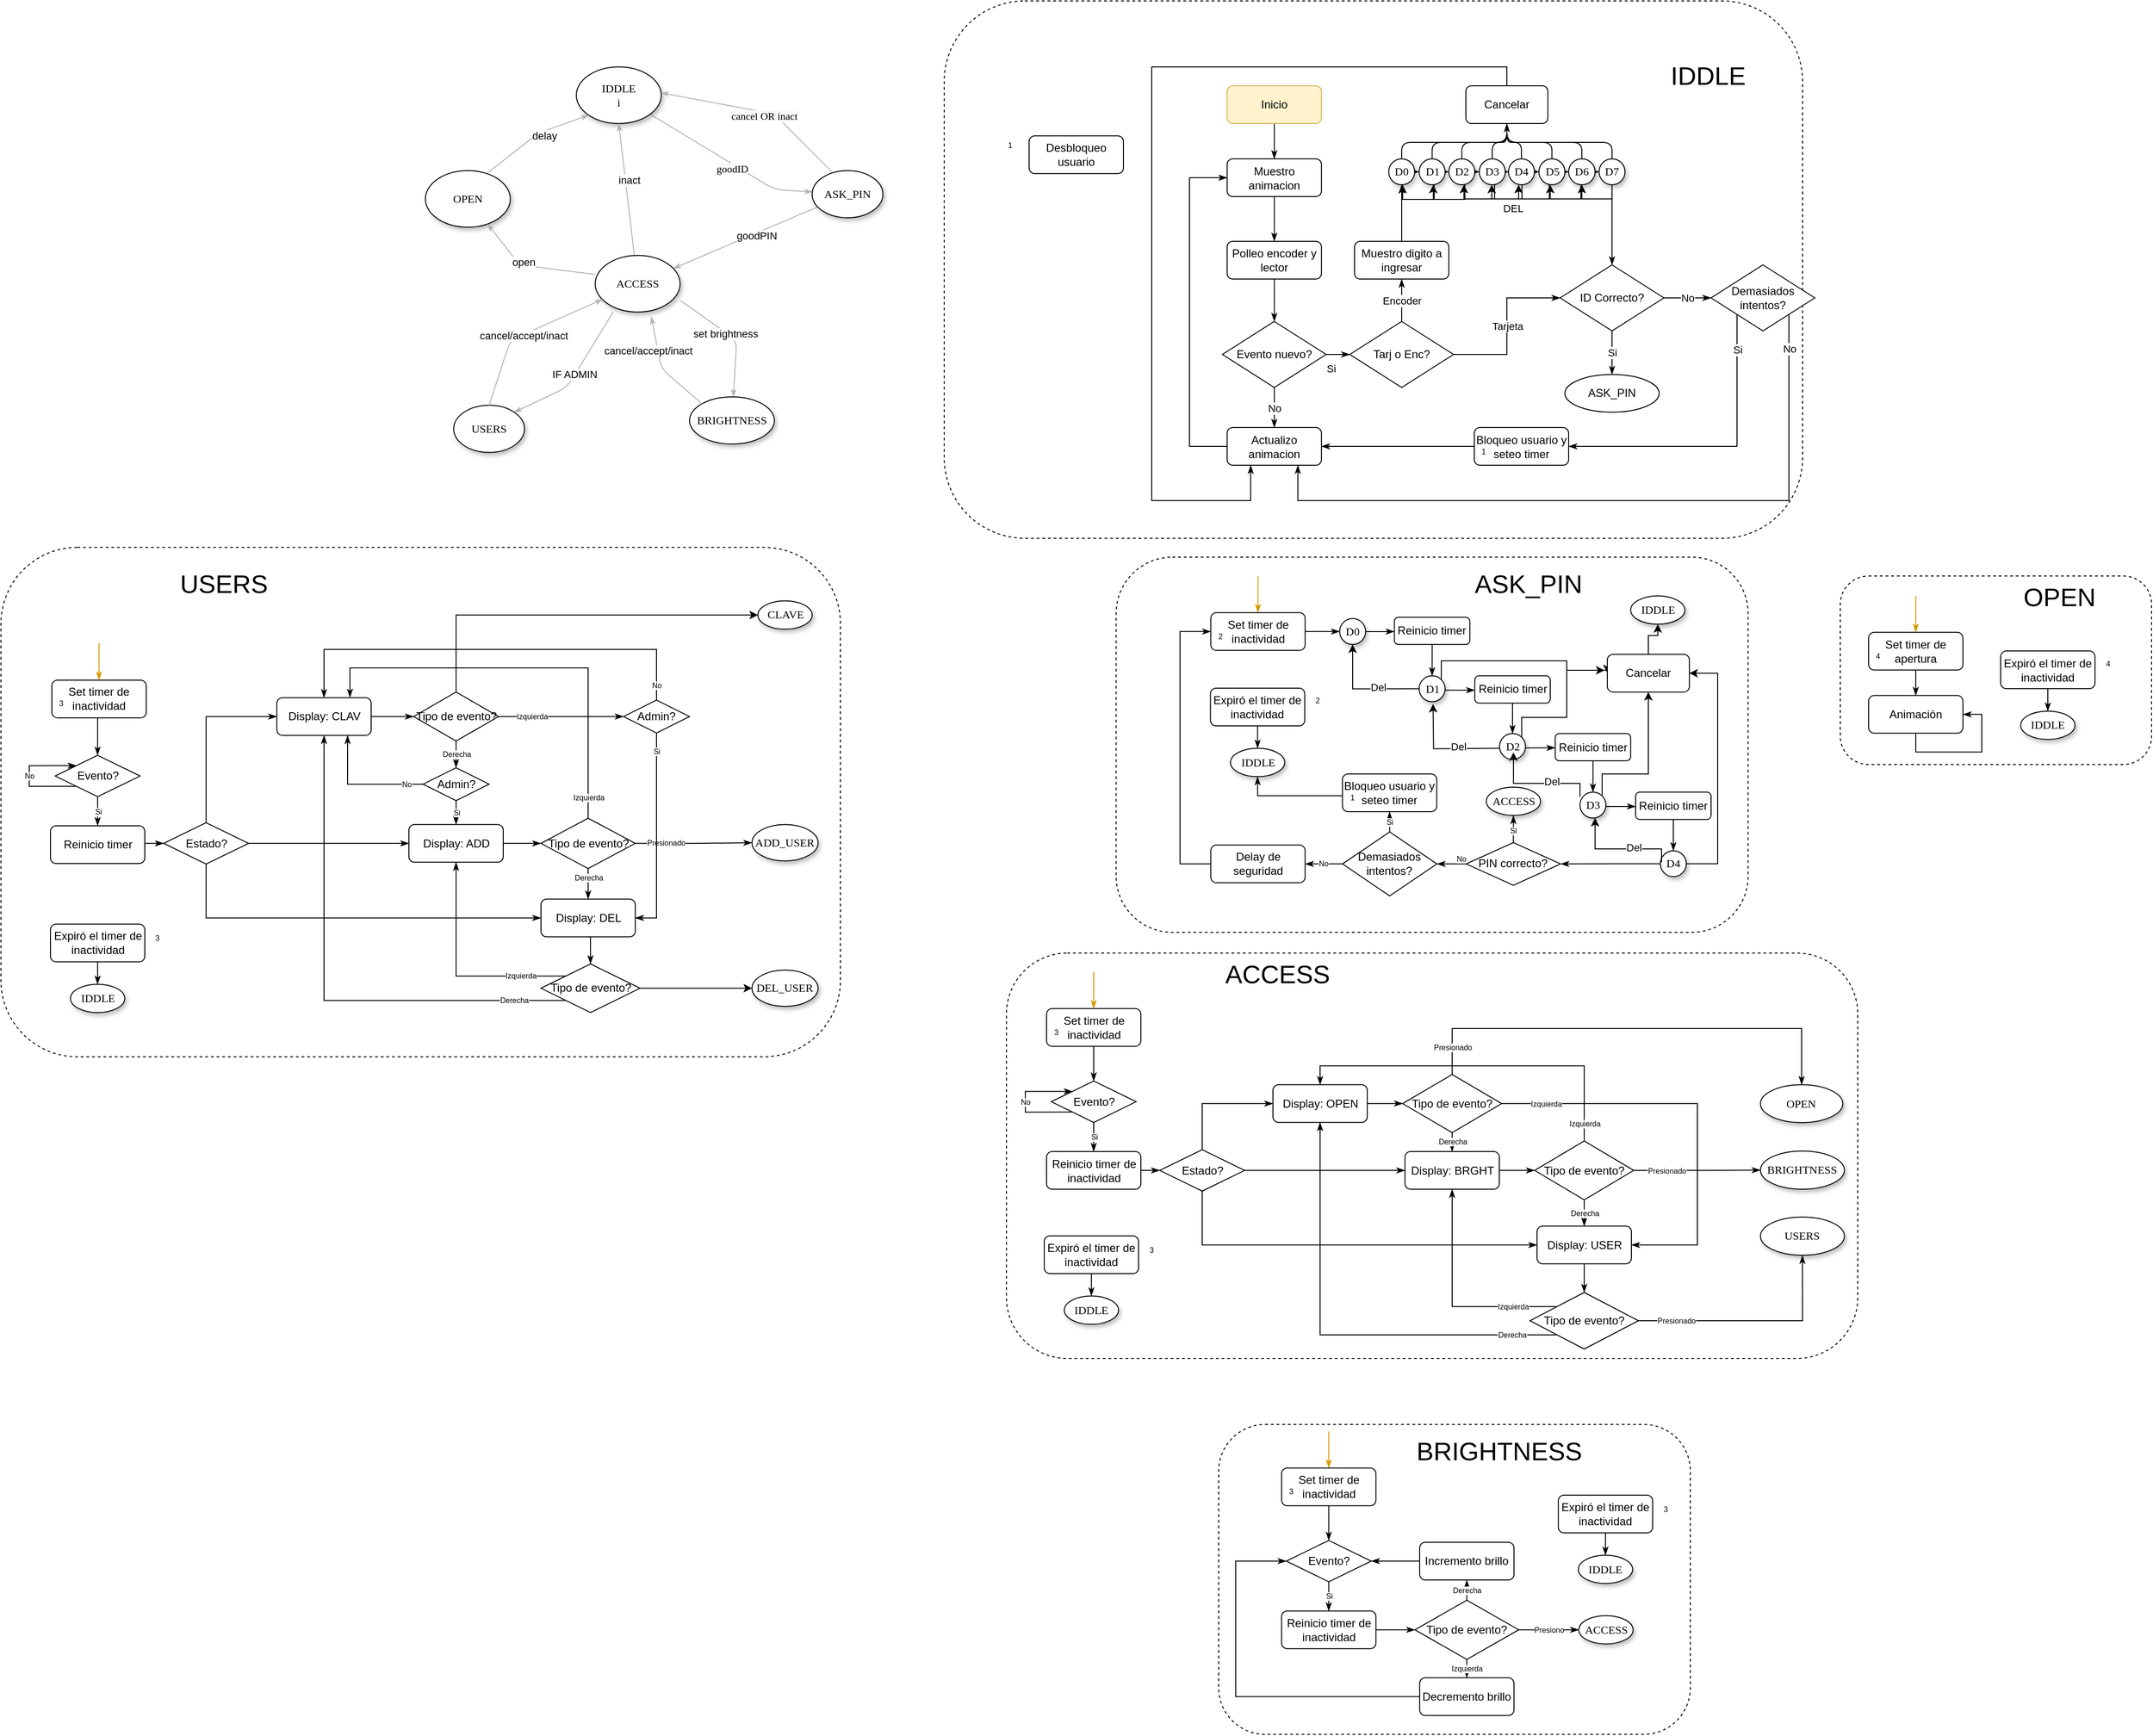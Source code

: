 <mxfile version="13.8.0" type="device"><diagram name="Page-1" id="42789a77-a242-8287-6e28-9cd8cfd52e62"><mxGraphModel dx="3580" dy="1978" grid="1" gridSize="10" guides="1" tooltips="1" connect="1" arrows="1" fold="1" page="1" pageScale="1" pageWidth="1100" pageHeight="850" background="#ffffff" math="0" shadow="0"><root><mxCell id="0"/><mxCell id="1" parent="0"/><mxCell id="RaP16aRLE0DWbijVySvO-528" value="" style="rounded=1;whiteSpace=wrap;html=1;dashed=1;" parent="1" vertex="1"><mxGeometry x="1061" y="1150" width="500" height="328.74" as="geometry"/></mxCell><mxCell id="RaP16aRLE0DWbijVySvO-414" value="" style="rounded=1;whiteSpace=wrap;html=1;dashed=1;labelBackgroundColor=#ffffff;" parent="1" vertex="1"><mxGeometry x="-230" y="219.64" width="890" height="540.36" as="geometry"/></mxCell><mxCell id="RaP16aRLE0DWbijVySvO-347" value="" style="rounded=1;whiteSpace=wrap;html=1;dashed=1;" parent="1" vertex="1"><mxGeometry x="1720" y="250" width="330" height="200" as="geometry"/></mxCell><mxCell id="RaP16aRLE0DWbijVySvO-310" value="" style="rounded=1;whiteSpace=wrap;html=1;dashed=1;labelBackgroundColor=#ffffff;" parent="1" vertex="1"><mxGeometry x="836" y="650" width="902.5" height="430" as="geometry"/></mxCell><mxCell id="RaP16aRLE0DWbijVySvO-235" value="" style="rounded=1;whiteSpace=wrap;html=1;dashed=1;labelBackgroundColor=#ffffff;" parent="1" vertex="1"><mxGeometry x="952.25" y="230" width="670" height="398" as="geometry"/></mxCell><mxCell id="RaP16aRLE0DWbijVySvO-65" value="" style="rounded=1;whiteSpace=wrap;html=1;dashed=1;labelBackgroundColor=#ffffff;" parent="1" vertex="1"><mxGeometry x="770" y="-360" width="910" height="570" as="geometry"/></mxCell><mxCell id="1ea317790d2ca983-12" style="edgeStyle=none;rounded=1;html=1;labelBackgroundColor=none;startArrow=none;startFill=0;startSize=5;endArrow=classicThin;endFill=1;endSize=5;jettySize=auto;orthogonalLoop=1;strokeColor=#B3B3B3;strokeWidth=1;fontFamily=Verdana;fontSize=12;exitX=0.211;exitY=1.003;exitDx=0;exitDy=0;entryX=1;entryY=0;entryDx=0;entryDy=0;exitPerimeter=0;" parent="1" source="1ea317790d2ca983-4" target="1ea317790d2ca983-2" edge="1"><mxGeometry relative="1" as="geometry"><mxPoint x="459.34" y="39.11" as="sourcePoint"/><Array as="points"><mxPoint x="370" y="50"/></Array></mxGeometry></mxCell><mxCell id="RaP16aRLE0DWbijVySvO-8" value="IF ADMIN" style="edgeLabel;html=1;align=center;verticalAlign=middle;resizable=0;points=[];" parent="1ea317790d2ca983-12" vertex="1" connectable="0"><mxGeometry x="0.001" y="-1" relative="1" as="geometry"><mxPoint as="offset"/></mxGeometry></mxCell><mxCell id="1ea317790d2ca983-13" value="" style="edgeStyle=none;rounded=1;html=1;labelBackgroundColor=none;startArrow=none;startFill=0;startSize=5;endArrow=classicThin;endFill=1;endSize=5;jettySize=auto;orthogonalLoop=1;strokeColor=#B3B3B3;strokeWidth=1;fontFamily=Verdana;fontSize=12;metaEdit=0;exitX=1.006;exitY=0.799;exitDx=0;exitDy=0;exitPerimeter=0;" parent="1" source="1ea317790d2ca983-4" target="1ea317790d2ca983-9" edge="1"><mxGeometry relative="1" as="geometry"><mxPoint x="530" y="-90" as="sourcePoint"/><Array as="points"><mxPoint x="550"/></Array></mxGeometry></mxCell><mxCell id="RaP16aRLE0DWbijVySvO-10" value="set brightness" style="edgeLabel;html=1;align=center;verticalAlign=middle;resizable=0;points=[];" parent="1ea317790d2ca983-13" vertex="1" connectable="0"><mxGeometry x="-0.119" y="-1" relative="1" as="geometry"><mxPoint as="offset"/></mxGeometry></mxCell><mxCell id="1ea317790d2ca983-14" value="" style="edgeStyle=none;rounded=1;html=1;labelBackgroundColor=none;startArrow=none;startFill=0;startSize=5;endArrow=classicThin;endFill=1;endSize=5;jettySize=auto;orthogonalLoop=1;strokeColor=#B3B3B3;strokeWidth=1;fontFamily=Verdana;fontSize=12" parent="1" source="1ea317790d2ca983-1" target="1ea317790d2ca983-3" edge="1"><mxGeometry relative="1" as="geometry"><Array as="points"><mxPoint x="590" y="-160"/></Array></mxGeometry></mxCell><mxCell id="RaP16aRLE0DWbijVySvO-16" value="&lt;span style=&quot;font-family: &amp;#34;verdana&amp;#34; ; background-color: rgb(248 , 249 , 250)&quot;&gt;&lt;font style=&quot;font-size: 11px&quot;&gt;goodID&lt;/font&gt;&lt;/span&gt;" style="edgeLabel;html=1;align=center;verticalAlign=middle;resizable=0;points=[];" parent="1ea317790d2ca983-14" vertex="1" connectable="0"><mxGeometry x="0.07" y="-4" relative="1" as="geometry"><mxPoint as="offset"/></mxGeometry></mxCell><mxCell id="1ea317790d2ca983-1" value="IDDLE&lt;br&gt;i" style="ellipse;whiteSpace=wrap;html=1;rounded=0;shadow=1;comic=0;labelBackgroundColor=none;strokeWidth=1;fontFamily=Verdana;fontSize=12;align=center;" parent="1" vertex="1"><mxGeometry x="380" y="-290" width="90" height="60" as="geometry"/></mxCell><mxCell id="1ea317790d2ca983-2" value="&lt;span&gt;USERS&lt;/span&gt;" style="ellipse;whiteSpace=wrap;html=1;rounded=0;shadow=1;comic=0;labelBackgroundColor=none;strokeWidth=1;fontFamily=Verdana;fontSize=12;align=center;" parent="1" vertex="1"><mxGeometry x="250" y="68.93" width="75" height="50" as="geometry"/></mxCell><mxCell id="1ea317790d2ca983-15" value="" style="edgeStyle=none;rounded=1;html=1;labelBackgroundColor=none;startArrow=none;startFill=0;startSize=5;endArrow=classicThin;endFill=1;endSize=5;jettySize=auto;orthogonalLoop=1;strokeColor=#B3B3B3;strokeWidth=1;fontFamily=Verdana;fontSize=12" parent="1" source="1ea317790d2ca983-3" target="1ea317790d2ca983-4" edge="1"><mxGeometry relative="1" as="geometry"/></mxCell><mxCell id="RaP16aRLE0DWbijVySvO-13" value="goodPIN" style="edgeLabel;html=1;align=center;verticalAlign=middle;resizable=0;points=[];" parent="1ea317790d2ca983-15" vertex="1" connectable="0"><mxGeometry x="-0.144" y="3" relative="1" as="geometry"><mxPoint x="-1" as="offset"/></mxGeometry></mxCell><mxCell id="1ea317790d2ca983-3" value="&lt;span&gt;ASK_PIN&lt;/span&gt;" style="ellipse;whiteSpace=wrap;html=1;rounded=0;shadow=1;comic=0;labelBackgroundColor=none;strokeWidth=1;fontFamily=Verdana;fontSize=12;align=center;" parent="1" vertex="1"><mxGeometry x="630" y="-180" width="75" height="50" as="geometry"/></mxCell><mxCell id="1ea317790d2ca983-16" value="" style="edgeStyle=none;rounded=1;html=1;labelBackgroundColor=none;startArrow=none;startFill=0;startSize=5;endArrow=classicThin;endFill=1;endSize=5;jettySize=auto;orthogonalLoop=1;strokeColor=#B3B3B3;strokeWidth=1;fontFamily=Verdana;fontSize=12;entryX=0.5;entryY=1;entryDx=0;entryDy=0;" parent="1" source="1ea317790d2ca983-4" target="1ea317790d2ca983-1" edge="1"><mxGeometry relative="1" as="geometry"><mxPoint x="667.5" y="100" as="targetPoint"/></mxGeometry></mxCell><mxCell id="RaP16aRLE0DWbijVySvO-14" value="inact" style="edgeLabel;html=1;align=center;verticalAlign=middle;resizable=0;points=[];" parent="1ea317790d2ca983-16" vertex="1" connectable="0"><mxGeometry x="0.141" y="-4" relative="1" as="geometry"><mxPoint as="offset"/></mxGeometry></mxCell><mxCell id="1ea317790d2ca983-4" value="ACCESS" style="ellipse;whiteSpace=wrap;html=1;rounded=0;shadow=1;comic=0;labelBackgroundColor=none;strokeWidth=1;fontFamily=Verdana;fontSize=12;align=center;" parent="1" vertex="1"><mxGeometry x="400" y="-90" width="90" height="60" as="geometry"/></mxCell><mxCell id="1ea317790d2ca983-9" value="BRIGHTNESS" style="ellipse;whiteSpace=wrap;html=1;rounded=0;shadow=1;comic=0;labelBackgroundColor=none;strokeWidth=1;fontFamily=Verdana;fontSize=12;align=center;" parent="1" vertex="1"><mxGeometry x="500" y="60" width="90" height="50" as="geometry"/></mxCell><mxCell id="RaP16aRLE0DWbijVySvO-6" value="" style="edgeStyle=none;rounded=1;html=1;labelBackgroundColor=none;startArrow=classicThin;startFill=1;startSize=5;endArrow=none;endFill=0;endSize=5;jettySize=auto;orthogonalLoop=1;strokeColor=#B3B3B3;strokeWidth=1;fontFamily=Verdana;fontSize=12;exitX=0.661;exitY=1.081;exitDx=0;exitDy=0;entryX=0;entryY=0;entryDx=0;entryDy=0;exitPerimeter=0;" parent="1" source="1ea317790d2ca983-4" target="1ea317790d2ca983-9" edge="1"><mxGeometry relative="1" as="geometry"><mxPoint x="517.03" y="-68.928" as="sourcePoint"/><mxPoint x="559.609" y="66.491" as="targetPoint"/><Array as="points"><mxPoint x="470" y="30"/></Array></mxGeometry></mxCell><mxCell id="RaP16aRLE0DWbijVySvO-11" value="cancel/accept/inact" style="edgeLabel;html=1;align=center;verticalAlign=middle;resizable=0;points=[];" parent="RaP16aRLE0DWbijVySvO-6" vertex="1" connectable="0"><mxGeometry x="0.022" y="18" relative="1" as="geometry"><mxPoint x="-27" y="-7" as="offset"/></mxGeometry></mxCell><mxCell id="RaP16aRLE0DWbijVySvO-7" style="edgeStyle=none;rounded=1;html=1;labelBackgroundColor=none;startArrow=classicThin;startFill=1;startSize=5;endArrow=none;endFill=0;endSize=5;jettySize=auto;orthogonalLoop=1;strokeColor=#B3B3B3;strokeWidth=1;fontFamily=Verdana;fontSize=12;entryX=0.5;entryY=0;entryDx=0;entryDy=0;" parent="1" source="1ea317790d2ca983-4" target="1ea317790d2ca983-2" edge="1"><mxGeometry relative="1" as="geometry"><mxPoint x="442.97" y="30.002" as="sourcePoint"/><mxPoint x="486.91" y="362.911" as="targetPoint"/><Array as="points"><mxPoint x="310"/></Array></mxGeometry></mxCell><mxCell id="RaP16aRLE0DWbijVySvO-9" value="cancel/accept/inact" style="edgeLabel;html=1;align=center;verticalAlign=middle;resizable=0;points=[];" parent="RaP16aRLE0DWbijVySvO-7" vertex="1" connectable="0"><mxGeometry x="0.033" y="1" relative="1" as="geometry"><mxPoint as="offset"/></mxGeometry></mxCell><mxCell id="RaP16aRLE0DWbijVySvO-17" value="" style="edgeStyle=none;rounded=1;html=1;labelBackgroundColor=none;startArrow=classicThin;startFill=1;startSize=5;endArrow=none;endFill=0;endSize=5;jettySize=auto;orthogonalLoop=1;strokeColor=#B3B3B3;strokeWidth=1;fontFamily=Verdana;fontSize=12;entryX=0.271;entryY=0.011;entryDx=0;entryDy=0;entryPerimeter=0;" parent="1" target="1ea317790d2ca983-3" edge="1"><mxGeometry relative="1" as="geometry"><mxPoint x="470.0" y="-262.5" as="sourcePoint"/><mxPoint x="641.889" y="-179.998" as="targetPoint"/><Array as="points"><mxPoint x="590" y="-240"/></Array></mxGeometry></mxCell><mxCell id="RaP16aRLE0DWbijVySvO-18" value="&lt;font face=&quot;verdana&quot; size=&quot;1&quot;&gt;&lt;span style=&quot;background-color: rgb(248 , 249 , 250) ; font-size: 11px&quot;&gt;cancel OR inact&lt;/span&gt;&lt;/font&gt;" style="edgeLabel;html=1;align=center;verticalAlign=middle;resizable=0;points=[];" parent="RaP16aRLE0DWbijVySvO-17" vertex="1" connectable="0"><mxGeometry x="0.07" y="-4" relative="1" as="geometry"><mxPoint as="offset"/></mxGeometry></mxCell><mxCell id="RaP16aRLE0DWbijVySvO-26" value="OPEN" style="ellipse;whiteSpace=wrap;html=1;rounded=0;shadow=1;comic=0;labelBackgroundColor=none;strokeWidth=1;fontFamily=Verdana;fontSize=12;align=center;" parent="1" vertex="1"><mxGeometry x="220" y="-180" width="90" height="60" as="geometry"/></mxCell><mxCell id="RaP16aRLE0DWbijVySvO-27" value="" style="edgeStyle=none;rounded=1;html=1;labelBackgroundColor=none;startArrow=none;startFill=0;startSize=5;endArrow=classicThin;endFill=1;endSize=5;jettySize=auto;orthogonalLoop=1;strokeColor=#B3B3B3;strokeWidth=1;fontFamily=Verdana;fontSize=12;" parent="1" target="RaP16aRLE0DWbijVySvO-26" edge="1"><mxGeometry relative="1" as="geometry"><mxPoint x="399.999" y="-69.908" as="sourcePoint"/><mxPoint x="383.53" y="-210" as="targetPoint"/><Array as="points"><mxPoint x="320" y="-80"/></Array></mxGeometry></mxCell><mxCell id="RaP16aRLE0DWbijVySvO-28" value="open" style="edgeLabel;html=1;align=center;verticalAlign=middle;resizable=0;points=[];" parent="RaP16aRLE0DWbijVySvO-27" vertex="1" connectable="0"><mxGeometry x="0.141" y="-4" relative="1" as="geometry"><mxPoint as="offset"/></mxGeometry></mxCell><mxCell id="RaP16aRLE0DWbijVySvO-29" value="" style="edgeStyle=none;rounded=1;html=1;labelBackgroundColor=none;startArrow=none;startFill=0;startSize=5;endArrow=classicThin;endFill=1;endSize=5;jettySize=auto;orthogonalLoop=1;strokeColor=#B3B3B3;strokeWidth=1;fontFamily=Verdana;fontSize=12;entryX=0;entryY=1;entryDx=0;entryDy=0;" parent="1" target="1ea317790d2ca983-1" edge="1"><mxGeometry relative="1" as="geometry"><mxPoint x="286.469" y="-177.958" as="sourcePoint"/><mxPoint x="270" y="-318.05" as="targetPoint"/><Array as="points"><mxPoint x="340" y="-220"/></Array></mxGeometry></mxCell><mxCell id="RaP16aRLE0DWbijVySvO-31" value="delay" style="edgeLabel;html=1;align=center;verticalAlign=middle;resizable=0;points=[];" parent="RaP16aRLE0DWbijVySvO-29" vertex="1" connectable="0"><mxGeometry x="-0.167" y="-14" relative="1" as="geometry"><mxPoint x="10" y="-18" as="offset"/></mxGeometry></mxCell><mxCell id="RaP16aRLE0DWbijVySvO-54" style="edgeStyle=orthogonalEdgeStyle;rounded=0;orthogonalLoop=1;jettySize=auto;html=1;exitX=0.5;exitY=1;exitDx=0;exitDy=0;entryX=0.5;entryY=0;entryDx=0;entryDy=0;startArrow=none;startFill=0;endArrow=classicThin;endFill=1;" parent="1" source="RaP16aRLE0DWbijVySvO-40" target="RaP16aRLE0DWbijVySvO-81" edge="1"><mxGeometry relative="1" as="geometry"><mxPoint x="1119.94" y="-32.5" as="targetPoint"/></mxGeometry></mxCell><mxCell id="RaP16aRLE0DWbijVySvO-40" value="Muestro animacion" style="rounded=1;whiteSpace=wrap;html=1;" parent="1" vertex="1"><mxGeometry x="1069.94" y="-192.5" width="100" height="40" as="geometry"/></mxCell><mxCell id="RaP16aRLE0DWbijVySvO-58" value="No" style="edgeStyle=orthogonalEdgeStyle;rounded=0;orthogonalLoop=1;jettySize=auto;html=1;exitX=1;exitY=0.5;exitDx=0;exitDy=0;entryX=0;entryY=0.5;entryDx=0;entryDy=0;startArrow=none;startFill=0;endArrow=classicThin;endFill=1;" parent="1" source="RaP16aRLE0DWbijVySvO-46" target="RaP16aRLE0DWbijVySvO-55" edge="1"><mxGeometry relative="1" as="geometry"/></mxCell><mxCell id="RaP16aRLE0DWbijVySvO-98" value="Si" style="edgeStyle=orthogonalEdgeStyle;rounded=0;orthogonalLoop=1;jettySize=auto;html=1;exitX=0.5;exitY=1;exitDx=0;exitDy=0;entryX=0.5;entryY=0;entryDx=0;entryDy=0;startArrow=none;startFill=0;endArrow=classicThin;endFill=1;" parent="1" source="RaP16aRLE0DWbijVySvO-46" target="RaP16aRLE0DWbijVySvO-97" edge="1"><mxGeometry relative="1" as="geometry"/></mxCell><mxCell id="RaP16aRLE0DWbijVySvO-46" value="ID Correcto?" style="rhombus;whiteSpace=wrap;html=1;" parent="1" vertex="1"><mxGeometry x="1423" y="-80" width="110" height="70" as="geometry"/></mxCell><mxCell id="RaP16aRLE0DWbijVySvO-57" style="edgeStyle=orthogonalEdgeStyle;rounded=0;orthogonalLoop=1;jettySize=auto;html=1;exitX=0;exitY=0.5;exitDx=0;exitDy=0;entryX=0;entryY=0.5;entryDx=0;entryDy=0;startArrow=none;startFill=0;endArrow=classicThin;endFill=1;" parent="1" source="RaP16aRLE0DWbijVySvO-48" target="RaP16aRLE0DWbijVySvO-40" edge="1"><mxGeometry relative="1" as="geometry"><Array as="points"><mxPoint x="1030" y="113"/><mxPoint x="1030" y="-172"/></Array></mxGeometry></mxCell><mxCell id="RaP16aRLE0DWbijVySvO-48" value="Actualizo animacion" style="rounded=1;whiteSpace=wrap;html=1;" parent="1" vertex="1"><mxGeometry x="1069.94" y="92.5" width="100" height="40" as="geometry"/></mxCell><mxCell id="RaP16aRLE0DWbijVySvO-59" value="No" style="edgeStyle=orthogonalEdgeStyle;rounded=0;orthogonalLoop=1;jettySize=auto;html=1;exitX=1;exitY=1;exitDx=0;exitDy=0;entryX=0.75;entryY=1;entryDx=0;entryDy=0;startArrow=none;startFill=0;endArrow=classicThin;endFill=1;" parent="1" source="RaP16aRLE0DWbijVySvO-55" target="RaP16aRLE0DWbijVySvO-48" edge="1"><mxGeometry x="-0.904" relative="1" as="geometry"><Array as="points"><mxPoint x="1666" y="170"/><mxPoint x="1145" y="170"/></Array><mxPoint as="offset"/></mxGeometry></mxCell><mxCell id="RaP16aRLE0DWbijVySvO-136" value="Si" style="edgeStyle=orthogonalEdgeStyle;rounded=0;orthogonalLoop=1;jettySize=auto;html=1;exitX=0;exitY=1;exitDx=0;exitDy=0;entryX=1;entryY=0.5;entryDx=0;entryDy=0;startArrow=none;startFill=0;endArrow=classicThin;endFill=1;endSize=6;strokeColor=#000000;" parent="1" source="RaP16aRLE0DWbijVySvO-55" target="RaP16aRLE0DWbijVySvO-135" edge="1"><mxGeometry x="-0.764" relative="1" as="geometry"><Array as="points"><mxPoint x="1611" y="113"/></Array><mxPoint as="offset"/></mxGeometry></mxCell><mxCell id="RaP16aRLE0DWbijVySvO-55" value="Demasiados intentos?" style="rhombus;whiteSpace=wrap;html=1;" parent="1" vertex="1"><mxGeometry x="1583" y="-80" width="110" height="70" as="geometry"/></mxCell><mxCell id="RaP16aRLE0DWbijVySvO-64" style="edgeStyle=orthogonalEdgeStyle;rounded=0;orthogonalLoop=1;jettySize=auto;html=1;exitX=0.5;exitY=1;exitDx=0;exitDy=0;entryX=0.5;entryY=0;entryDx=0;entryDy=0;startArrow=none;startFill=0;endArrow=classicThin;endFill=1;" parent="1" source="RaP16aRLE0DWbijVySvO-63" target="RaP16aRLE0DWbijVySvO-40" edge="1"><mxGeometry relative="1" as="geometry"/></mxCell><mxCell id="RaP16aRLE0DWbijVySvO-63" value="Inicio" style="rounded=1;whiteSpace=wrap;html=1;fillColor=#fff2cc;strokeColor=#d6b656;" parent="1" vertex="1"><mxGeometry x="1069.94" y="-270" width="100" height="40" as="geometry"/></mxCell><mxCell id="RaP16aRLE0DWbijVySvO-66" value="&lt;font style=&quot;font-size: 27px&quot;&gt;IDDLE&lt;/font&gt;" style="text;html=1;strokeColor=none;fillColor=none;align=center;verticalAlign=middle;whiteSpace=wrap;rounded=0;dashed=1;" parent="1" vertex="1"><mxGeometry x="1560" y="-290" width="40" height="20" as="geometry"/></mxCell><mxCell id="RaP16aRLE0DWbijVySvO-105" style="edgeStyle=orthogonalEdgeStyle;rounded=0;orthogonalLoop=1;jettySize=auto;html=1;exitX=1;exitY=0.5;exitDx=0;exitDy=0;entryX=0;entryY=0.5;entryDx=0;entryDy=0;startArrow=none;startFill=0;endArrow=classicThin;endFill=1;" parent="1" source="RaP16aRLE0DWbijVySvO-67" target="RaP16aRLE0DWbijVySvO-90" edge="1"><mxGeometry relative="1" as="geometry"/></mxCell><mxCell id="RaP16aRLE0DWbijVySvO-122" style="edgeStyle=orthogonalEdgeStyle;orthogonalLoop=1;jettySize=auto;html=1;exitX=0.5;exitY=0;exitDx=0;exitDy=0;entryX=0.5;entryY=1;entryDx=0;entryDy=0;startArrow=none;startFill=0;endArrow=classicThin;endFill=1;endSize=6;rounded=1;" parent="1" source="RaP16aRLE0DWbijVySvO-67" target="RaP16aRLE0DWbijVySvO-121" edge="1"><mxGeometry relative="1" as="geometry"><Array as="points"><mxPoint x="1255" y="-210"/><mxPoint x="1366" y="-210"/></Array></mxGeometry></mxCell><mxCell id="RaP16aRLE0DWbijVySvO-67" value="D0" style="ellipse;whiteSpace=wrap;html=1;rounded=0;shadow=1;comic=0;labelBackgroundColor=none;strokeWidth=1;fontFamily=Verdana;fontSize=12;align=center;" parent="1" vertex="1"><mxGeometry x="1241.25" y="-192.5" width="27.5" height="27.5" as="geometry"/></mxCell><mxCell id="RaP16aRLE0DWbijVySvO-83" style="edgeStyle=orthogonalEdgeStyle;rounded=0;orthogonalLoop=1;jettySize=auto;html=1;entryX=0.5;entryY=0;entryDx=0;entryDy=0;startArrow=none;startFill=0;endArrow=classicThin;endFill=1;" parent="1" source="RaP16aRLE0DWbijVySvO-81" target="RaP16aRLE0DWbijVySvO-82" edge="1"><mxGeometry relative="1" as="geometry"/></mxCell><mxCell id="RaP16aRLE0DWbijVySvO-81" value="Polleo encoder y lector" style="rounded=1;whiteSpace=wrap;html=1;" parent="1" vertex="1"><mxGeometry x="1069.94" y="-105" width="100" height="40" as="geometry"/></mxCell><mxCell id="RaP16aRLE0DWbijVySvO-84" value="No" style="edgeStyle=orthogonalEdgeStyle;rounded=0;orthogonalLoop=1;jettySize=auto;html=1;exitX=0.5;exitY=1;exitDx=0;exitDy=0;entryX=0.5;entryY=0;entryDx=0;entryDy=0;startArrow=none;startFill=0;endArrow=classicThin;endFill=1;" parent="1" source="RaP16aRLE0DWbijVySvO-82" target="RaP16aRLE0DWbijVySvO-48" edge="1"><mxGeometry relative="1" as="geometry"/></mxCell><mxCell id="RaP16aRLE0DWbijVySvO-130" value="Si" style="edgeStyle=orthogonalEdgeStyle;rounded=1;orthogonalLoop=1;jettySize=auto;html=1;exitX=1;exitY=0.5;exitDx=0;exitDy=0;entryX=0;entryY=0.5;entryDx=0;entryDy=0;startArrow=none;startFill=0;endArrow=classicThin;endFill=1;endSize=6;strokeColor=#000000;" parent="1" edge="1"><mxGeometry x="-0.596" y="-15" relative="1" as="geometry"><mxPoint x="1174.94" y="15" as="sourcePoint"/><mxPoint x="1200" y="15" as="targetPoint"/><mxPoint as="offset"/></mxGeometry></mxCell><mxCell id="RaP16aRLE0DWbijVySvO-82" value="Evento nuevo?" style="rhombus;whiteSpace=wrap;html=1;" parent="1" vertex="1"><mxGeometry x="1064.94" y="-20" width="110" height="70" as="geometry"/></mxCell><mxCell id="RaP16aRLE0DWbijVySvO-86" value="Tarjeta" style="edgeStyle=orthogonalEdgeStyle;rounded=0;orthogonalLoop=1;jettySize=auto;html=1;exitX=1;exitY=0.5;exitDx=0;exitDy=0;entryX=0;entryY=0.5;entryDx=0;entryDy=0;startArrow=none;startFill=0;endArrow=classicThin;endFill=1;" parent="1" source="RaP16aRLE0DWbijVySvO-85" target="RaP16aRLE0DWbijVySvO-46" edge="1"><mxGeometry relative="1" as="geometry"><mxPoint x="1340" y="15" as="sourcePoint"/></mxGeometry></mxCell><mxCell id="RaP16aRLE0DWbijVySvO-89" value="Encoder" style="edgeStyle=orthogonalEdgeStyle;rounded=0;orthogonalLoop=1;jettySize=auto;html=1;exitX=0.5;exitY=0;exitDx=0;exitDy=0;entryX=0.5;entryY=1;entryDx=0;entryDy=0;startArrow=none;startFill=0;endArrow=classicThin;endFill=1;" parent="1" source="RaP16aRLE0DWbijVySvO-85" target="RaP16aRLE0DWbijVySvO-88" edge="1"><mxGeometry relative="1" as="geometry"/></mxCell><mxCell id="RaP16aRLE0DWbijVySvO-85" value="Tarj o Enc?" style="rhombus;whiteSpace=wrap;html=1;" parent="1" vertex="1"><mxGeometry x="1200" y="-20" width="110" height="70" as="geometry"/></mxCell><mxCell id="RaP16aRLE0DWbijVySvO-118" style="edgeStyle=orthogonalEdgeStyle;rounded=0;orthogonalLoop=1;jettySize=auto;html=1;exitX=0.5;exitY=0;exitDx=0;exitDy=0;entryX=0.5;entryY=1;entryDx=0;entryDy=0;startArrow=none;startFill=0;endArrow=classicThin;endFill=1;" parent="1" source="RaP16aRLE0DWbijVySvO-88" target="RaP16aRLE0DWbijVySvO-67" edge="1"><mxGeometry relative="1" as="geometry"/></mxCell><mxCell id="RaP16aRLE0DWbijVySvO-88" value="Muestro digito a ingresar" style="rounded=1;whiteSpace=wrap;html=1;" parent="1" vertex="1"><mxGeometry x="1205" y="-105" width="100" height="40" as="geometry"/></mxCell><mxCell id="RaP16aRLE0DWbijVySvO-109" style="edgeStyle=orthogonalEdgeStyle;rounded=0;orthogonalLoop=1;jettySize=auto;html=1;exitX=1;exitY=0.5;exitDx=0;exitDy=0;entryX=0;entryY=0.5;entryDx=0;entryDy=0;startArrow=none;startFill=0;endArrow=classicThin;endFill=1;" parent="1" source="RaP16aRLE0DWbijVySvO-90" target="RaP16aRLE0DWbijVySvO-107" edge="1"><mxGeometry relative="1" as="geometry"/></mxCell><mxCell id="RaP16aRLE0DWbijVySvO-123" style="edgeStyle=orthogonalEdgeStyle;orthogonalLoop=1;jettySize=auto;html=1;exitX=0.5;exitY=0;exitDx=0;exitDy=0;entryX=0.5;entryY=1;entryDx=0;entryDy=0;startArrow=none;startFill=0;endArrow=none;endFill=0;endSize=6;strokeColor=#000000;rounded=1;" parent="1" source="RaP16aRLE0DWbijVySvO-90" target="RaP16aRLE0DWbijVySvO-121" edge="1"><mxGeometry relative="1" as="geometry"><Array as="points"><mxPoint x="1287" y="-210"/><mxPoint x="1366" y="-210"/></Array></mxGeometry></mxCell><mxCell id="RaP16aRLE0DWbijVySvO-90" value="D1" style="ellipse;whiteSpace=wrap;html=1;rounded=0;shadow=1;comic=0;labelBackgroundColor=none;strokeWidth=1;fontFamily=Verdana;fontSize=12;align=center;" parent="1" vertex="1"><mxGeometry x="1273.5" y="-192.5" width="27.5" height="27.5" as="geometry"/></mxCell><mxCell id="RaP16aRLE0DWbijVySvO-97" value="ASK_PIN" style="ellipse;whiteSpace=wrap;html=1;" parent="1" vertex="1"><mxGeometry x="1428" y="36.25" width="100" height="40" as="geometry"/></mxCell><mxCell id="RaP16aRLE0DWbijVySvO-106" style="edgeStyle=orthogonalEdgeStyle;rounded=0;orthogonalLoop=1;jettySize=auto;html=1;exitX=1;exitY=0.5;exitDx=0;exitDy=0;entryX=0;entryY=0.5;entryDx=0;entryDy=0;startArrow=none;startFill=0;endArrow=classicThin;endFill=1;" parent="1" source="RaP16aRLE0DWbijVySvO-107" target="RaP16aRLE0DWbijVySvO-108" edge="1"><mxGeometry relative="1" as="geometry"/></mxCell><mxCell id="RaP16aRLE0DWbijVySvO-124" style="edgeStyle=orthogonalEdgeStyle;rounded=1;orthogonalLoop=1;jettySize=auto;html=1;exitX=0.5;exitY=0;exitDx=0;exitDy=0;entryX=0.5;entryY=1;entryDx=0;entryDy=0;startArrow=none;startFill=0;endArrow=none;endFill=0;endSize=6;strokeColor=#000000;" parent="1" source="RaP16aRLE0DWbijVySvO-107" target="RaP16aRLE0DWbijVySvO-121" edge="1"><mxGeometry relative="1" as="geometry"><Array as="points"><mxPoint x="1319" y="-210"/><mxPoint x="1366" y="-210"/></Array></mxGeometry></mxCell><mxCell id="RaP16aRLE0DWbijVySvO-107" value="D2" style="ellipse;whiteSpace=wrap;html=1;rounded=0;shadow=1;comic=0;labelBackgroundColor=none;strokeWidth=1;fontFamily=Verdana;fontSize=12;align=center;" parent="1" vertex="1"><mxGeometry x="1305" y="-192.5" width="27.5" height="27.5" as="geometry"/></mxCell><mxCell id="RaP16aRLE0DWbijVySvO-117" style="edgeStyle=orthogonalEdgeStyle;rounded=0;orthogonalLoop=1;jettySize=auto;html=1;exitX=1;exitY=0.5;exitDx=0;exitDy=0;entryX=0;entryY=0.5;entryDx=0;entryDy=0;startArrow=none;startFill=0;endArrow=classicThin;endFill=1;" parent="1" source="RaP16aRLE0DWbijVySvO-108" target="RaP16aRLE0DWbijVySvO-111" edge="1"><mxGeometry relative="1" as="geometry"/></mxCell><mxCell id="RaP16aRLE0DWbijVySvO-125" style="edgeStyle=orthogonalEdgeStyle;rounded=1;orthogonalLoop=1;jettySize=auto;html=1;exitX=0.5;exitY=0;exitDx=0;exitDy=0;entryX=0.5;entryY=1;entryDx=0;entryDy=0;startArrow=none;startFill=0;endArrow=none;endFill=0;endSize=6;strokeColor=#000000;" parent="1" source="RaP16aRLE0DWbijVySvO-108" target="RaP16aRLE0DWbijVySvO-121" edge="1"><mxGeometry relative="1" as="geometry"><Array as="points"><mxPoint x="1351" y="-210"/><mxPoint x="1366" y="-210"/></Array></mxGeometry></mxCell><mxCell id="RaP16aRLE0DWbijVySvO-108" value="D3" style="ellipse;whiteSpace=wrap;html=1;rounded=0;shadow=1;comic=0;labelBackgroundColor=none;strokeWidth=1;fontFamily=Verdana;fontSize=12;align=center;" parent="1" vertex="1"><mxGeometry x="1337.25" y="-192.5" width="27.5" height="27.5" as="geometry"/></mxCell><mxCell id="RaP16aRLE0DWbijVySvO-110" style="edgeStyle=orthogonalEdgeStyle;rounded=0;orthogonalLoop=1;jettySize=auto;html=1;exitX=1;exitY=0.5;exitDx=0;exitDy=0;entryX=0;entryY=0.5;entryDx=0;entryDy=0;startArrow=none;startFill=0;endArrow=classicThin;endFill=1;" parent="1" source="RaP16aRLE0DWbijVySvO-111" target="RaP16aRLE0DWbijVySvO-113" edge="1"><mxGeometry relative="1" as="geometry"/></mxCell><mxCell id="RaP16aRLE0DWbijVySvO-126" style="edgeStyle=orthogonalEdgeStyle;rounded=1;orthogonalLoop=1;jettySize=auto;html=1;exitX=0.5;exitY=0;exitDx=0;exitDy=0;entryX=0.5;entryY=1;entryDx=0;entryDy=0;startArrow=none;startFill=0;endArrow=none;endFill=0;endSize=6;strokeColor=#000000;" parent="1" source="RaP16aRLE0DWbijVySvO-111" target="RaP16aRLE0DWbijVySvO-121" edge="1"><mxGeometry relative="1" as="geometry"><Array as="points"><mxPoint x="1382" y="-210"/><mxPoint x="1366" y="-210"/></Array></mxGeometry></mxCell><mxCell id="RaP16aRLE0DWbijVySvO-111" value="D4" style="ellipse;whiteSpace=wrap;html=1;rounded=0;shadow=1;comic=0;labelBackgroundColor=none;strokeWidth=1;fontFamily=Verdana;fontSize=12;align=center;" parent="1" vertex="1"><mxGeometry x="1368.25" y="-192.5" width="27.5" height="27.5" as="geometry"/></mxCell><mxCell id="RaP16aRLE0DWbijVySvO-112" style="edgeStyle=orthogonalEdgeStyle;rounded=0;orthogonalLoop=1;jettySize=auto;html=1;exitX=1;exitY=0.5;exitDx=0;exitDy=0;entryX=0;entryY=0.5;entryDx=0;entryDy=0;startArrow=none;startFill=0;endArrow=classicThin;endFill=1;" parent="1" source="RaP16aRLE0DWbijVySvO-113" target="RaP16aRLE0DWbijVySvO-115" edge="1"><mxGeometry relative="1" as="geometry"/></mxCell><mxCell id="RaP16aRLE0DWbijVySvO-127" style="edgeStyle=orthogonalEdgeStyle;rounded=1;orthogonalLoop=1;jettySize=auto;html=1;exitX=0.5;exitY=0;exitDx=0;exitDy=0;entryX=0.5;entryY=1;entryDx=0;entryDy=0;startArrow=none;startFill=0;endArrow=none;endFill=0;endSize=6;strokeColor=#000000;" parent="1" source="RaP16aRLE0DWbijVySvO-113" target="RaP16aRLE0DWbijVySvO-121" edge="1"><mxGeometry relative="1" as="geometry"><Array as="points"><mxPoint x="1414" y="-210"/><mxPoint x="1366" y="-210"/></Array></mxGeometry></mxCell><mxCell id="RaP16aRLE0DWbijVySvO-113" value="D5" style="ellipse;whiteSpace=wrap;html=1;rounded=0;shadow=1;comic=0;labelBackgroundColor=none;strokeWidth=1;fontFamily=Verdana;fontSize=12;align=center;" parent="1" vertex="1"><mxGeometry x="1400.5" y="-192.5" width="27.5" height="27.5" as="geometry"/></mxCell><mxCell id="RaP16aRLE0DWbijVySvO-114" style="edgeStyle=orthogonalEdgeStyle;rounded=0;orthogonalLoop=1;jettySize=auto;html=1;exitX=1;exitY=0.5;exitDx=0;exitDy=0;entryX=0;entryY=0.5;entryDx=0;entryDy=0;startArrow=none;startFill=0;endArrow=classicThin;endFill=1;" parent="1" source="RaP16aRLE0DWbijVySvO-115" target="RaP16aRLE0DWbijVySvO-116" edge="1"><mxGeometry relative="1" as="geometry"/></mxCell><mxCell id="RaP16aRLE0DWbijVySvO-128" style="edgeStyle=orthogonalEdgeStyle;rounded=1;orthogonalLoop=1;jettySize=auto;html=1;exitX=0.5;exitY=0;exitDx=0;exitDy=0;entryX=0.5;entryY=1;entryDx=0;entryDy=0;startArrow=none;startFill=0;endArrow=none;endFill=0;endSize=6;strokeColor=#000000;" parent="1" source="RaP16aRLE0DWbijVySvO-115" target="RaP16aRLE0DWbijVySvO-121" edge="1"><mxGeometry relative="1" as="geometry"><Array as="points"><mxPoint x="1446" y="-210"/><mxPoint x="1366" y="-210"/></Array></mxGeometry></mxCell><mxCell id="RaP16aRLE0DWbijVySvO-115" value="D6" style="ellipse;whiteSpace=wrap;html=1;rounded=0;shadow=1;comic=0;labelBackgroundColor=none;strokeWidth=1;fontFamily=Verdana;fontSize=12;align=center;" parent="1" vertex="1"><mxGeometry x="1432" y="-192.5" width="28" height="27.5" as="geometry"/></mxCell><mxCell id="RaP16aRLE0DWbijVySvO-119" style="edgeStyle=orthogonalEdgeStyle;rounded=0;orthogonalLoop=1;jettySize=auto;html=1;exitX=0.5;exitY=1;exitDx=0;exitDy=0;entryX=0.5;entryY=0;entryDx=0;entryDy=0;startArrow=none;startFill=0;endArrow=classicThin;endFill=1;" parent="1" source="RaP16aRLE0DWbijVySvO-116" target="RaP16aRLE0DWbijVySvO-46" edge="1"><mxGeometry relative="1" as="geometry"/></mxCell><mxCell id="RaP16aRLE0DWbijVySvO-129" style="edgeStyle=orthogonalEdgeStyle;rounded=1;orthogonalLoop=1;jettySize=auto;html=1;exitX=0.5;exitY=0;exitDx=0;exitDy=0;entryX=0.5;entryY=1;entryDx=0;entryDy=0;startArrow=none;startFill=0;endArrow=none;endFill=0;endSize=6;strokeColor=#000000;" parent="1" source="RaP16aRLE0DWbijVySvO-116" target="RaP16aRLE0DWbijVySvO-121" edge="1"><mxGeometry relative="1" as="geometry"><Array as="points"><mxPoint x="1478" y="-210"/><mxPoint x="1366" y="-210"/></Array></mxGeometry></mxCell><mxCell id="dqjAlrXqsbkdTRnxydOU-20" style="edgeStyle=orthogonalEdgeStyle;rounded=0;orthogonalLoop=1;jettySize=auto;html=1;" parent="1" source="RaP16aRLE0DWbijVySvO-116" target="RaP16aRLE0DWbijVySvO-115" edge="1"><mxGeometry relative="1" as="geometry"><Array as="points"><mxPoint x="1478" y="-150"/><mxPoint x="1446" y="-150"/></Array></mxGeometry></mxCell><mxCell id="RaP16aRLE0DWbijVySvO-116" value="D7" style="ellipse;whiteSpace=wrap;html=1;rounded=0;shadow=1;comic=0;labelBackgroundColor=none;strokeWidth=1;fontFamily=Verdana;fontSize=12;align=center;" parent="1" vertex="1"><mxGeometry x="1464.25" y="-192.5" width="27.5" height="27.5" as="geometry"/></mxCell><mxCell id="RaP16aRLE0DWbijVySvO-144" style="edgeStyle=orthogonalEdgeStyle;rounded=0;orthogonalLoop=1;jettySize=auto;html=1;exitX=0.5;exitY=0;exitDx=0;exitDy=0;entryX=0.25;entryY=1;entryDx=0;entryDy=0;startArrow=none;startFill=0;endArrow=classicThin;endFill=1;endSize=6;strokeColor=#000000;fontSize=8;" parent="1" source="RaP16aRLE0DWbijVySvO-121" target="RaP16aRLE0DWbijVySvO-48" edge="1"><mxGeometry relative="1" as="geometry"><Array as="points"><mxPoint x="1367" y="-290"/><mxPoint x="990" y="-290"/><mxPoint x="990" y="170"/><mxPoint x="1095" y="170"/></Array></mxGeometry></mxCell><mxCell id="RaP16aRLE0DWbijVySvO-121" value="Cancelar" style="rounded=1;whiteSpace=wrap;html=1;" parent="1" vertex="1"><mxGeometry x="1323" y="-270" width="87" height="40" as="geometry"/></mxCell><mxCell id="RaP16aRLE0DWbijVySvO-133" value="" style="shape=image;html=1;verticalAlign=top;verticalLabelPosition=bottom;labelBackgroundColor=#ffffff;imageAspect=0;aspect=fixed;image=https://cdn4.iconfinder.com/data/icons/the-weather-is-nice-today/64/weather_11-128.png;dashed=1;fillColor=#FFC4C2;rotation=0;" parent="1" vertex="1"><mxGeometry x="820" y="-220" width="46.25" height="46.25" as="geometry"/></mxCell><mxCell id="RaP16aRLE0DWbijVySvO-134" value="Desbloqueo usuario" style="rounded=1;whiteSpace=wrap;html=1;" parent="1" vertex="1"><mxGeometry x="860" y="-216.88" width="100" height="40" as="geometry"/></mxCell><mxCell id="RaP16aRLE0DWbijVySvO-137" style="edgeStyle=orthogonalEdgeStyle;rounded=0;orthogonalLoop=1;jettySize=auto;html=1;entryX=1;entryY=0.5;entryDx=0;entryDy=0;startArrow=none;startFill=0;endArrow=classicThin;endFill=1;endSize=6;strokeColor=#000000;" parent="1" source="RaP16aRLE0DWbijVySvO-135" target="RaP16aRLE0DWbijVySvO-48" edge="1"><mxGeometry relative="1" as="geometry"/></mxCell><mxCell id="RaP16aRLE0DWbijVySvO-135" value="Bloqueo usuario y seteo timer" style="rounded=1;whiteSpace=wrap;html=1;" parent="1" vertex="1"><mxGeometry x="1332" y="92.5" width="100" height="40" as="geometry"/></mxCell><mxCell id="RaP16aRLE0DWbijVySvO-138" value="" style="shape=image;html=1;verticalAlign=top;verticalLabelPosition=bottom;labelBackgroundColor=#ffffff;imageAspect=0;aspect=fixed;image=https://cdn4.iconfinder.com/data/icons/the-weather-is-nice-today/64/weather_11-128.png;dashed=1;fillColor=#FFC4C2;rotation=0;" parent="1" vertex="1"><mxGeometry x="1332" y="110" width="22.5" height="22.5" as="geometry"/></mxCell><mxCell id="RaP16aRLE0DWbijVySvO-140" value="1" style="text;html=1;strokeColor=none;fillColor=none;align=center;verticalAlign=middle;whiteSpace=wrap;rounded=0;dashed=1;fontSize=8;" parent="1" vertex="1"><mxGeometry x="1322" y="108" width="40" height="20" as="geometry"/></mxCell><mxCell id="RaP16aRLE0DWbijVySvO-141" value="1" style="text;html=1;strokeColor=none;fillColor=none;align=center;verticalAlign=middle;whiteSpace=wrap;rounded=0;dashed=1;fontSize=8;" parent="1" vertex="1"><mxGeometry x="820" y="-216.88" width="40" height="20" as="geometry"/></mxCell><mxCell id="RaP16aRLE0DWbijVySvO-170" style="edgeStyle=orthogonalEdgeStyle;rounded=0;orthogonalLoop=1;jettySize=auto;html=1;entryX=0;entryY=0.5;entryDx=0;entryDy=0;startArrow=none;startFill=0;endArrow=classicThin;endFill=1;endSize=6;strokeColor=#000000;fontSize=8;fontColor=#FFE8E8;" parent="1" source="RaP16aRLE0DWbijVySvO-145" target="RaP16aRLE0DWbijVySvO-148" edge="1"><mxGeometry relative="1" as="geometry"/></mxCell><mxCell id="RaP16aRLE0DWbijVySvO-217" style="edgeStyle=orthogonalEdgeStyle;rounded=0;orthogonalLoop=1;jettySize=auto;html=1;exitX=0.5;exitY=0;exitDx=0;exitDy=0;startArrow=classicThin;startFill=1;endArrow=none;endFill=0;endSize=6;strokeColor=#d79b00;fontSize=8;fontColor=#000000;fillColor=#ffe6cc;" parent="1" source="RaP16aRLE0DWbijVySvO-145" edge="1"><mxGeometry relative="1" as="geometry"><mxPoint x="1102.679" y="250" as="targetPoint"/></mxGeometry></mxCell><mxCell id="RaP16aRLE0DWbijVySvO-145" value="Set timer de inactividad" style="rounded=1;whiteSpace=wrap;html=1;" parent="1" vertex="1"><mxGeometry x="1052.63" y="288.93" width="100" height="40" as="geometry"/></mxCell><mxCell id="RaP16aRLE0DWbijVySvO-179" style="edgeStyle=orthogonalEdgeStyle;rounded=0;orthogonalLoop=1;jettySize=auto;html=1;entryX=0;entryY=0.525;entryDx=0;entryDy=0;entryPerimeter=0;startArrow=none;startFill=0;endArrow=classicThin;endFill=1;endSize=6;strokeColor=#000000;fontSize=8;fontColor=#FFE8E8;" parent="1" source="RaP16aRLE0DWbijVySvO-148" target="RaP16aRLE0DWbijVySvO-169" edge="1"><mxGeometry relative="1" as="geometry"/></mxCell><mxCell id="RaP16aRLE0DWbijVySvO-148" value="D0" style="ellipse;whiteSpace=wrap;html=1;rounded=0;shadow=1;comic=0;labelBackgroundColor=none;strokeWidth=1;fontFamily=Verdana;fontSize=12;align=center;" parent="1" vertex="1"><mxGeometry x="1189.25" y="295.18" width="27.5" height="27.5" as="geometry"/></mxCell><mxCell id="dqjAlrXqsbkdTRnxydOU-5" style="edgeStyle=orthogonalEdgeStyle;rounded=0;orthogonalLoop=1;jettySize=auto;html=1;exitX=1;exitY=0;exitDx=0;exitDy=0;entryX=0;entryY=0.5;entryDx=0;entryDy=0;" parent="1" source="RaP16aRLE0DWbijVySvO-151" target="dqjAlrXqsbkdTRnxydOU-3" edge="1"><mxGeometry relative="1" as="geometry"><Array as="points"><mxPoint x="1297" y="340"/><mxPoint x="1430" y="340"/><mxPoint x="1430" y="350"/><mxPoint x="1473" y="350"/></Array></mxGeometry></mxCell><mxCell id="dqjAlrXqsbkdTRnxydOU-11" style="edgeStyle=orthogonalEdgeStyle;rounded=0;orthogonalLoop=1;jettySize=auto;html=1;exitX=0;exitY=0.5;exitDx=0;exitDy=0;entryX=0.5;entryY=1;entryDx=0;entryDy=0;" parent="1" source="RaP16aRLE0DWbijVySvO-151" target="RaP16aRLE0DWbijVySvO-148" edge="1"><mxGeometry relative="1" as="geometry"/></mxCell><mxCell id="dqjAlrXqsbkdTRnxydOU-12" value="Del" style="edgeLabel;html=1;align=center;verticalAlign=middle;resizable=0;points=[];" parent="dqjAlrXqsbkdTRnxydOU-11" vertex="1" connectable="0"><mxGeometry x="-0.249" y="-2" relative="1" as="geometry"><mxPoint as="offset"/></mxGeometry></mxCell><mxCell id="RaP16aRLE0DWbijVySvO-151" value="D1" style="ellipse;whiteSpace=wrap;html=1;rounded=0;shadow=1;comic=0;labelBackgroundColor=none;strokeWidth=1;fontFamily=Verdana;fontSize=12;align=center;" parent="1" vertex="1"><mxGeometry x="1273.5" y="355.93" width="27.5" height="27.5" as="geometry"/></mxCell><mxCell id="RaP16aRLE0DWbijVySvO-180" style="edgeStyle=orthogonalEdgeStyle;rounded=0;orthogonalLoop=1;jettySize=auto;html=1;entryX=0.5;entryY=0;entryDx=0;entryDy=0;startArrow=none;startFill=0;endArrow=classicThin;endFill=1;endSize=6;strokeColor=#000000;fontSize=8;fontColor=#FFE8E8;" parent="1" source="RaP16aRLE0DWbijVySvO-169" target="RaP16aRLE0DWbijVySvO-151" edge="1"><mxGeometry relative="1" as="geometry"/></mxCell><mxCell id="RaP16aRLE0DWbijVySvO-169" value="Reinicio timer" style="rounded=1;whiteSpace=wrap;html=1;" parent="1" vertex="1"><mxGeometry x="1247.25" y="293.75" width="80" height="28.93" as="geometry"/></mxCell><mxCell id="RaP16aRLE0DWbijVySvO-185" style="edgeStyle=orthogonalEdgeStyle;rounded=0;orthogonalLoop=1;jettySize=auto;html=1;entryX=0;entryY=0.525;entryDx=0;entryDy=0;entryPerimeter=0;startArrow=none;startFill=0;endArrow=classicThin;endFill=1;endSize=6;strokeColor=#000000;fontSize=8;fontColor=#FFE8E8;" parent="1" target="RaP16aRLE0DWbijVySvO-188" edge="1"><mxGeometry relative="1" as="geometry"><mxPoint x="1301.0" y="371.146" as="sourcePoint"/></mxGeometry></mxCell><mxCell id="dqjAlrXqsbkdTRnxydOU-6" style="edgeStyle=orthogonalEdgeStyle;rounded=0;orthogonalLoop=1;jettySize=auto;html=1;exitX=1;exitY=0;exitDx=0;exitDy=0;" parent="1" source="RaP16aRLE0DWbijVySvO-186" edge="1"><mxGeometry relative="1" as="geometry"><mxPoint x="1470" y="350" as="targetPoint"/><Array as="points"><mxPoint x="1382" y="400"/><mxPoint x="1430" y="400"/><mxPoint x="1430" y="350"/></Array></mxGeometry></mxCell><mxCell id="RaP16aRLE0DWbijVySvO-186" value="D2" style="ellipse;whiteSpace=wrap;html=1;rounded=0;shadow=1;comic=0;labelBackgroundColor=none;strokeWidth=1;fontFamily=Verdana;fontSize=12;align=center;" parent="1" vertex="1"><mxGeometry x="1358.75" y="417.11" width="27.5" height="27.5" as="geometry"/></mxCell><mxCell id="RaP16aRLE0DWbijVySvO-187" style="edgeStyle=orthogonalEdgeStyle;rounded=0;orthogonalLoop=1;jettySize=auto;html=1;entryX=0.5;entryY=0;entryDx=0;entryDy=0;startArrow=none;startFill=0;endArrow=classicThin;endFill=1;endSize=6;strokeColor=#000000;fontSize=8;fontColor=#FFE8E8;" parent="1" source="RaP16aRLE0DWbijVySvO-188" target="RaP16aRLE0DWbijVySvO-186" edge="1"><mxGeometry relative="1" as="geometry"/></mxCell><mxCell id="RaP16aRLE0DWbijVySvO-188" value="Reinicio timer" style="rounded=1;whiteSpace=wrap;html=1;" parent="1" vertex="1"><mxGeometry x="1332.5" y="355.93" width="80" height="28.93" as="geometry"/></mxCell><mxCell id="RaP16aRLE0DWbijVySvO-189" style="edgeStyle=orthogonalEdgeStyle;rounded=0;orthogonalLoop=1;jettySize=auto;html=1;entryX=0;entryY=0.525;entryDx=0;entryDy=0;entryPerimeter=0;startArrow=none;startFill=0;endArrow=classicThin;endFill=1;endSize=6;strokeColor=#000000;fontSize=8;fontColor=#FFE8E8;" parent="1" target="RaP16aRLE0DWbijVySvO-192" edge="1"><mxGeometry relative="1" as="geometry"><mxPoint x="1386.25" y="432.326" as="sourcePoint"/></mxGeometry></mxCell><mxCell id="dqjAlrXqsbkdTRnxydOU-7" style="edgeStyle=orthogonalEdgeStyle;rounded=0;orthogonalLoop=1;jettySize=auto;html=1;exitX=1;exitY=0;exitDx=0;exitDy=0;entryX=0.5;entryY=1;entryDx=0;entryDy=0;" parent="1" source="RaP16aRLE0DWbijVySvO-190" target="dqjAlrXqsbkdTRnxydOU-3" edge="1"><mxGeometry relative="1" as="geometry"><Array as="points"><mxPoint x="1467" y="460"/><mxPoint x="1517" y="460"/></Array></mxGeometry></mxCell><mxCell id="RaP16aRLE0DWbijVySvO-190" value="D3" style="ellipse;whiteSpace=wrap;html=1;rounded=0;shadow=1;comic=0;labelBackgroundColor=none;strokeWidth=1;fontFamily=Verdana;fontSize=12;align=center;" parent="1" vertex="1"><mxGeometry x="1444" y="479.29" width="27.5" height="27.5" as="geometry"/></mxCell><mxCell id="RaP16aRLE0DWbijVySvO-191" style="edgeStyle=orthogonalEdgeStyle;rounded=0;orthogonalLoop=1;jettySize=auto;html=1;entryX=0.5;entryY=0;entryDx=0;entryDy=0;startArrow=none;startFill=0;endArrow=classicThin;endFill=1;endSize=6;strokeColor=#000000;fontSize=8;fontColor=#FFE8E8;" parent="1" source="RaP16aRLE0DWbijVySvO-192" target="RaP16aRLE0DWbijVySvO-190" edge="1"><mxGeometry relative="1" as="geometry"/></mxCell><mxCell id="RaP16aRLE0DWbijVySvO-192" value="Reinicio timer" style="rounded=1;whiteSpace=wrap;html=1;" parent="1" vertex="1"><mxGeometry x="1417.75" y="417.11" width="80" height="28.93" as="geometry"/></mxCell><mxCell id="RaP16aRLE0DWbijVySvO-193" style="edgeStyle=orthogonalEdgeStyle;rounded=0;orthogonalLoop=1;jettySize=auto;html=1;entryX=0;entryY=0.525;entryDx=0;entryDy=0;entryPerimeter=0;startArrow=none;startFill=0;endArrow=classicThin;endFill=1;endSize=6;strokeColor=#000000;fontSize=8;fontColor=#FFE8E8;" parent="1" target="RaP16aRLE0DWbijVySvO-196" edge="1"><mxGeometry relative="1" as="geometry"><mxPoint x="1471.5" y="494.506" as="sourcePoint"/></mxGeometry></mxCell><mxCell id="RaP16aRLE0DWbijVySvO-220" style="edgeStyle=orthogonalEdgeStyle;rounded=0;orthogonalLoop=1;jettySize=auto;html=1;exitX=0;exitY=0.5;exitDx=0;exitDy=0;entryX=1;entryY=0.5;entryDx=0;entryDy=0;startArrow=none;startFill=0;endArrow=classicThin;endFill=1;endSize=6;strokeColor=#000000;fontSize=8;fontColor=#000000;" parent="1" source="RaP16aRLE0DWbijVySvO-194" target="RaP16aRLE0DWbijVySvO-205" edge="1"><mxGeometry relative="1" as="geometry"/></mxCell><mxCell id="dqjAlrXqsbkdTRnxydOU-8" style="edgeStyle=orthogonalEdgeStyle;rounded=0;orthogonalLoop=1;jettySize=auto;html=1;exitX=1;exitY=0.5;exitDx=0;exitDy=0;entryX=1;entryY=0.5;entryDx=0;entryDy=0;" parent="1" source="RaP16aRLE0DWbijVySvO-194" target="dqjAlrXqsbkdTRnxydOU-3" edge="1"><mxGeometry relative="1" as="geometry"><Array as="points"><mxPoint x="1590" y="555"/><mxPoint x="1590" y="353"/></Array></mxGeometry></mxCell><mxCell id="RaP16aRLE0DWbijVySvO-194" value="D4" style="ellipse;whiteSpace=wrap;html=1;rounded=0;shadow=1;comic=0;labelBackgroundColor=none;strokeWidth=1;fontFamily=Verdana;fontSize=12;align=center;" parent="1" vertex="1"><mxGeometry x="1529.25" y="541.47" width="27.5" height="27.5" as="geometry"/></mxCell><mxCell id="RaP16aRLE0DWbijVySvO-195" style="edgeStyle=orthogonalEdgeStyle;rounded=0;orthogonalLoop=1;jettySize=auto;html=1;entryX=0.5;entryY=0;entryDx=0;entryDy=0;startArrow=none;startFill=0;endArrow=classicThin;endFill=1;endSize=6;strokeColor=#000000;fontSize=8;fontColor=#FFE8E8;" parent="1" source="RaP16aRLE0DWbijVySvO-196" target="RaP16aRLE0DWbijVySvO-194" edge="1"><mxGeometry relative="1" as="geometry"/></mxCell><mxCell id="RaP16aRLE0DWbijVySvO-196" value="Reinicio timer" style="rounded=1;whiteSpace=wrap;html=1;" parent="1" vertex="1"><mxGeometry x="1503" y="479.29" width="80" height="28.93" as="geometry"/></mxCell><mxCell id="RaP16aRLE0DWbijVySvO-201" style="edgeStyle=orthogonalEdgeStyle;rounded=0;orthogonalLoop=1;jettySize=auto;html=1;exitX=0.5;exitY=1;exitDx=0;exitDy=0;entryX=0.5;entryY=0;entryDx=0;entryDy=0;startArrow=none;startFill=0;endArrow=classicThin;endFill=1;endSize=6;strokeColor=#000000;fontSize=8;fontColor=#000000;" parent="1" source="RaP16aRLE0DWbijVySvO-197" target="RaP16aRLE0DWbijVySvO-200" edge="1"><mxGeometry relative="1" as="geometry"/></mxCell><mxCell id="RaP16aRLE0DWbijVySvO-197" value="Expiró el timer de inactividad" style="rounded=1;whiteSpace=wrap;html=1;" parent="1" vertex="1"><mxGeometry x="1052.25" y="369" width="100" height="40" as="geometry"/></mxCell><mxCell id="RaP16aRLE0DWbijVySvO-198" value="" style="shape=image;html=1;verticalAlign=top;verticalLabelPosition=bottom;labelBackgroundColor=#ffffff;imageAspect=0;aspect=fixed;image=https://cdn4.iconfinder.com/data/icons/the-weather-is-nice-today/64/weather_11-128.png;dashed=1;fillColor=#FFC4C2;rotation=0;" parent="1" vertex="1"><mxGeometry x="1052.63" y="306.43" width="22.5" height="22.5" as="geometry"/></mxCell><mxCell id="RaP16aRLE0DWbijVySvO-199" value="2" style="text;html=1;strokeColor=none;fillColor=none;align=center;verticalAlign=middle;whiteSpace=wrap;rounded=0;dashed=1;labelBackgroundColor=none;fontSize=8;" parent="1" vertex="1"><mxGeometry x="1057.88" y="308.68" width="10" height="10" as="geometry"/></mxCell><mxCell id="RaP16aRLE0DWbijVySvO-200" value="IDDLE" style="ellipse;whiteSpace=wrap;html=1;rounded=0;shadow=1;comic=0;labelBackgroundColor=none;strokeWidth=1;fontFamily=Verdana;fontSize=12;align=center;" parent="1" vertex="1"><mxGeometry x="1073.5" y="432.79" width="57.5" height="30" as="geometry"/></mxCell><mxCell id="RaP16aRLE0DWbijVySvO-216" value="Si" style="edgeStyle=orthogonalEdgeStyle;rounded=0;orthogonalLoop=1;jettySize=auto;html=1;exitX=0.5;exitY=0;exitDx=0;exitDy=0;entryX=0.5;entryY=1;entryDx=0;entryDy=0;startArrow=none;startFill=0;endArrow=classicThin;endFill=1;endSize=6;strokeColor=#000000;fontSize=8;fontColor=#000000;" parent="1" source="RaP16aRLE0DWbijVySvO-205" target="RaP16aRLE0DWbijVySvO-211" edge="1"><mxGeometry x="-0.127" relative="1" as="geometry"><mxPoint as="offset"/></mxGeometry></mxCell><mxCell id="RaP16aRLE0DWbijVySvO-219" value="No" style="edgeStyle=orthogonalEdgeStyle;rounded=0;orthogonalLoop=1;jettySize=auto;html=1;exitX=0;exitY=0.5;exitDx=0;exitDy=0;entryX=1;entryY=0.5;entryDx=0;entryDy=0;startArrow=none;startFill=0;endArrow=classicThin;endFill=1;endSize=6;strokeColor=#000000;fontSize=8;fontColor=#000000;" parent="1" source="RaP16aRLE0DWbijVySvO-205" target="RaP16aRLE0DWbijVySvO-218" edge="1"><mxGeometry x="-0.67" y="-5" relative="1" as="geometry"><mxPoint as="offset"/></mxGeometry></mxCell><mxCell id="RaP16aRLE0DWbijVySvO-205" value="PIN correcto?" style="rhombus;whiteSpace=wrap;html=1;" parent="1" vertex="1"><mxGeometry x="1323.38" y="532.77" width="100.06" height="45.33" as="geometry"/></mxCell><mxCell id="RaP16aRLE0DWbijVySvO-211" value="ACCESS" style="ellipse;whiteSpace=wrap;html=1;rounded=0;shadow=1;comic=0;labelBackgroundColor=none;strokeWidth=1;fontFamily=Verdana;fontSize=12;align=center;" parent="1" vertex="1"><mxGeometry x="1344.69" y="474.0" width="57.5" height="30" as="geometry"/></mxCell><mxCell id="RaP16aRLE0DWbijVySvO-229" value="Si" style="edgeStyle=orthogonalEdgeStyle;rounded=0;orthogonalLoop=1;jettySize=auto;html=1;exitX=0.5;exitY=0;exitDx=0;exitDy=0;entryX=0.5;entryY=1;entryDx=0;entryDy=0;startArrow=none;startFill=0;endArrow=classicThin;endFill=1;endSize=6;strokeColor=#000000;fontSize=8;fontColor=#000000;" parent="1" source="RaP16aRLE0DWbijVySvO-218" target="RaP16aRLE0DWbijVySvO-227" edge="1"><mxGeometry relative="1" as="geometry"/></mxCell><mxCell id="RaP16aRLE0DWbijVySvO-239" value="No" style="edgeStyle=orthogonalEdgeStyle;rounded=0;orthogonalLoop=1;jettySize=auto;html=1;exitX=0;exitY=0.5;exitDx=0;exitDy=0;entryX=1;entryY=0.5;entryDx=0;entryDy=0;startArrow=none;startFill=0;endArrow=classicThin;endFill=1;endSize=6;strokeColor=#000000;fontSize=8;fontColor=#000000;" parent="1" source="RaP16aRLE0DWbijVySvO-218" target="RaP16aRLE0DWbijVySvO-238" edge="1"><mxGeometry relative="1" as="geometry"/></mxCell><mxCell id="RaP16aRLE0DWbijVySvO-218" value="Demasiados intentos?" style="rhombus;whiteSpace=wrap;html=1;" parent="1" vertex="1"><mxGeometry x="1192.25" y="521.49" width="100.06" height="67.88" as="geometry"/></mxCell><mxCell id="RaP16aRLE0DWbijVySvO-227" value="Bloqueo usuario y seteo timer" style="rounded=1;whiteSpace=wrap;html=1;" parent="1" vertex="1"><mxGeometry x="1192.19" y="460" width="100" height="40" as="geometry"/></mxCell><mxCell id="RaP16aRLE0DWbijVySvO-232" style="edgeStyle=orthogonalEdgeStyle;rounded=0;orthogonalLoop=1;jettySize=auto;html=1;exitX=0;exitY=0.25;exitDx=0;exitDy=0;entryX=0.5;entryY=1;entryDx=0;entryDy=0;startArrow=none;startFill=0;endArrow=classicThin;endFill=1;endSize=6;strokeColor=#000000;fontSize=8;fontColor=#000000;" parent="1" source="RaP16aRLE0DWbijVySvO-228" target="RaP16aRLE0DWbijVySvO-200" edge="1"><mxGeometry relative="1" as="geometry"/></mxCell><mxCell id="RaP16aRLE0DWbijVySvO-228" value="" style="shape=image;html=1;verticalAlign=top;verticalLabelPosition=bottom;labelBackgroundColor=#ffffff;imageAspect=0;aspect=fixed;image=https://cdn4.iconfinder.com/data/icons/the-weather-is-nice-today/64/weather_11-128.png;dashed=1;fillColor=#FFC4C2;rotation=0;" parent="1" vertex="1"><mxGeometry x="1192.19" y="477.5" width="22.5" height="22.5" as="geometry"/></mxCell><mxCell id="RaP16aRLE0DWbijVySvO-230" value="1" style="text;html=1;strokeColor=none;fillColor=none;align=center;verticalAlign=middle;whiteSpace=wrap;rounded=0;dashed=1;labelBackgroundColor=none;fontSize=8;" parent="1" vertex="1"><mxGeometry x="1198" y="480.29" width="10" height="10" as="geometry"/></mxCell><mxCell id="RaP16aRLE0DWbijVySvO-233" value="" style="shape=image;html=1;verticalAlign=top;verticalLabelPosition=bottom;labelBackgroundColor=#ffffff;imageAspect=0;aspect=fixed;image=https://cdn4.iconfinder.com/data/icons/the-weather-is-nice-today/64/weather_11-128.png;dashed=1;fillColor=#FFC4C2;rotation=0;" parent="1" vertex="1"><mxGeometry x="1145.94" y="369" width="46.25" height="46.25" as="geometry"/></mxCell><mxCell id="RaP16aRLE0DWbijVySvO-234" value="2" style="text;html=1;strokeColor=none;fillColor=none;align=center;verticalAlign=middle;whiteSpace=wrap;rounded=0;dashed=1;fontSize=8;" parent="1" vertex="1"><mxGeometry x="1145.94" y="372.12" width="40" height="20" as="geometry"/></mxCell><mxCell id="RaP16aRLE0DWbijVySvO-236" value="&lt;font style=&quot;font-size: 27px&quot;&gt;ASK_PIN&lt;/font&gt;" style="text;html=1;strokeColor=none;fillColor=none;align=center;verticalAlign=middle;whiteSpace=wrap;rounded=0;dashed=1;" parent="1" vertex="1"><mxGeometry x="1327.25" y="246.14" width="125" height="25" as="geometry"/></mxCell><mxCell id="RaP16aRLE0DWbijVySvO-241" style="edgeStyle=orthogonalEdgeStyle;rounded=0;orthogonalLoop=1;jettySize=auto;html=1;exitX=0;exitY=0.5;exitDx=0;exitDy=0;entryX=0;entryY=0.5;entryDx=0;entryDy=0;startArrow=none;startFill=0;endArrow=classicThin;endFill=1;endSize=6;strokeColor=#000000;fontSize=8;fontColor=#000000;" parent="1" source="RaP16aRLE0DWbijVySvO-238" target="RaP16aRLE0DWbijVySvO-145" edge="1"><mxGeometry relative="1" as="geometry"><Array as="points"><mxPoint x="1020" y="555"/><mxPoint x="1020" y="309"/></Array></mxGeometry></mxCell><mxCell id="RaP16aRLE0DWbijVySvO-238" value="Delay de seguridad" style="rounded=1;whiteSpace=wrap;html=1;" parent="1" vertex="1"><mxGeometry x="1052.63" y="535.43" width="100" height="40" as="geometry"/></mxCell><mxCell id="RaP16aRLE0DWbijVySvO-252" style="edgeStyle=orthogonalEdgeStyle;rounded=0;orthogonalLoop=1;jettySize=auto;html=1;exitX=0.5;exitY=0;exitDx=0;exitDy=0;startArrow=classicThin;startFill=1;endArrow=none;endFill=0;endSize=6;strokeColor=#d79b00;fontSize=8;fontColor=#000000;fillColor=#ffe6cc;" parent="1" source="RaP16aRLE0DWbijVySvO-253" edge="1"><mxGeometry relative="1" as="geometry"><mxPoint x="928.549" y="670" as="targetPoint"/></mxGeometry></mxCell><mxCell id="RaP16aRLE0DWbijVySvO-308" style="edgeStyle=orthogonalEdgeStyle;rounded=0;orthogonalLoop=1;jettySize=auto;html=1;exitX=0.5;exitY=1;exitDx=0;exitDy=0;entryX=0.5;entryY=0;entryDx=0;entryDy=0;startArrow=none;startFill=0;endArrow=classicThin;endFill=1;endSize=6;strokeColor=#000000;fontSize=8;fontColor=#000000;" parent="1" source="RaP16aRLE0DWbijVySvO-253" target="RaP16aRLE0DWbijVySvO-277" edge="1"><mxGeometry relative="1" as="geometry"/></mxCell><mxCell id="RaP16aRLE0DWbijVySvO-253" value="Set timer de inactividad" style="rounded=1;whiteSpace=wrap;html=1;" parent="1" vertex="1"><mxGeometry x="878.5" y="708.93" width="100" height="40" as="geometry"/></mxCell><mxCell id="RaP16aRLE0DWbijVySvO-256" value="" style="shape=image;html=1;verticalAlign=top;verticalLabelPosition=bottom;labelBackgroundColor=#ffffff;imageAspect=0;aspect=fixed;image=https://cdn4.iconfinder.com/data/icons/the-weather-is-nice-today/64/weather_11-128.png;dashed=1;fillColor=#FFC4C2;rotation=0;" parent="1" vertex="1"><mxGeometry x="878.5" y="726.43" width="22.5" height="22.5" as="geometry"/></mxCell><mxCell id="RaP16aRLE0DWbijVySvO-257" value="3" style="text;html=1;strokeColor=none;fillColor=none;align=center;verticalAlign=middle;whiteSpace=wrap;rounded=0;dashed=1;labelBackgroundColor=none;fontSize=8;" parent="1" vertex="1"><mxGeometry x="883.75" y="728.68" width="10" height="10" as="geometry"/></mxCell><mxCell id="RaP16aRLE0DWbijVySvO-272" style="edgeStyle=orthogonalEdgeStyle;rounded=0;orthogonalLoop=1;jettySize=auto;html=1;entryX=0;entryY=0.5;entryDx=0;entryDy=0;startArrow=none;startFill=0;endArrow=classicThin;endFill=1;endSize=6;strokeColor=#000000;fontSize=8;fontColor=#000000;exitX=0.5;exitY=0;exitDx=0;exitDy=0;" parent="1" source="RaP16aRLE0DWbijVySvO-267" target="RaP16aRLE0DWbijVySvO-269" edge="1"><mxGeometry relative="1" as="geometry"/></mxCell><mxCell id="RaP16aRLE0DWbijVySvO-273" style="edgeStyle=orthogonalEdgeStyle;rounded=0;orthogonalLoop=1;jettySize=auto;html=1;exitX=1;exitY=0.5;exitDx=0;exitDy=0;entryX=0;entryY=0.5;entryDx=0;entryDy=0;startArrow=none;startFill=0;endArrow=classicThin;endFill=1;endSize=6;strokeColor=#000000;fontSize=8;fontColor=#000000;" parent="1" source="RaP16aRLE0DWbijVySvO-267" target="RaP16aRLE0DWbijVySvO-270" edge="1"><mxGeometry relative="1" as="geometry"/></mxCell><mxCell id="RaP16aRLE0DWbijVySvO-274" style="edgeStyle=orthogonalEdgeStyle;rounded=0;orthogonalLoop=1;jettySize=auto;html=1;exitX=0.5;exitY=1;exitDx=0;exitDy=0;entryX=0;entryY=0.5;entryDx=0;entryDy=0;startArrow=none;startFill=0;endArrow=classicThin;endFill=1;endSize=6;strokeColor=#000000;fontSize=8;fontColor=#000000;" parent="1" source="RaP16aRLE0DWbijVySvO-267" target="RaP16aRLE0DWbijVySvO-271" edge="1"><mxGeometry relative="1" as="geometry"/></mxCell><mxCell id="RaP16aRLE0DWbijVySvO-267" value="Estado?" style="rhombus;whiteSpace=wrap;html=1;" parent="1" vertex="1"><mxGeometry x="998.5" y="858.58" width="90" height="43.93" as="geometry"/></mxCell><mxCell id="RaP16aRLE0DWbijVySvO-276" style="edgeStyle=orthogonalEdgeStyle;rounded=0;orthogonalLoop=1;jettySize=auto;html=1;startArrow=none;startFill=0;endArrow=classicThin;endFill=1;endSize=6;strokeColor=#000000;fontSize=8;fontColor=#000000;" parent="1" source="RaP16aRLE0DWbijVySvO-269" target="RaP16aRLE0DWbijVySvO-275" edge="1"><mxGeometry relative="1" as="geometry"/></mxCell><mxCell id="RaP16aRLE0DWbijVySvO-269" value="Display: OPEN" style="rounded=1;whiteSpace=wrap;html=1;" parent="1" vertex="1"><mxGeometry x="1118.5" y="789.64" width="100" height="40" as="geometry"/></mxCell><mxCell id="RaP16aRLE0DWbijVySvO-286" style="edgeStyle=orthogonalEdgeStyle;rounded=0;orthogonalLoop=1;jettySize=auto;html=1;exitX=1;exitY=0.5;exitDx=0;exitDy=0;entryX=0;entryY=0.5;entryDx=0;entryDy=0;startArrow=none;startFill=0;endArrow=classicThin;endFill=1;endSize=6;strokeColor=#000000;fontSize=8;fontColor=#000000;" parent="1" source="RaP16aRLE0DWbijVySvO-270" target="RaP16aRLE0DWbijVySvO-283" edge="1"><mxGeometry relative="1" as="geometry"/></mxCell><mxCell id="RaP16aRLE0DWbijVySvO-270" value="Display: BRGHT" style="rounded=1;whiteSpace=wrap;html=1;" parent="1" vertex="1"><mxGeometry x="1258.5" y="860.54" width="100" height="40" as="geometry"/></mxCell><mxCell id="RaP16aRLE0DWbijVySvO-290" style="edgeStyle=orthogonalEdgeStyle;rounded=0;orthogonalLoop=1;jettySize=auto;html=1;exitX=0.5;exitY=1;exitDx=0;exitDy=0;entryX=0.5;entryY=0;entryDx=0;entryDy=0;startArrow=none;startFill=0;endArrow=classicThin;endFill=1;endSize=6;strokeColor=#000000;fontSize=8;fontColor=#000000;" parent="1" source="RaP16aRLE0DWbijVySvO-271" target="RaP16aRLE0DWbijVySvO-289" edge="1"><mxGeometry relative="1" as="geometry"/></mxCell><mxCell id="RaP16aRLE0DWbijVySvO-271" value="Display: USER" style="rounded=1;whiteSpace=wrap;html=1;" parent="1" vertex="1"><mxGeometry x="1398.5" y="939.64" width="100" height="40" as="geometry"/></mxCell><mxCell id="RaP16aRLE0DWbijVySvO-281" value="Derecha" style="edgeStyle=orthogonalEdgeStyle;rounded=0;orthogonalLoop=1;jettySize=auto;html=1;exitX=0.5;exitY=1;exitDx=0;exitDy=0;entryX=0.5;entryY=0;entryDx=0;entryDy=0;startArrow=none;startFill=0;endArrow=classicThin;endFill=1;endSize=6;strokeColor=#000000;fontSize=8;fontColor=#000000;" parent="1" source="RaP16aRLE0DWbijVySvO-275" target="RaP16aRLE0DWbijVySvO-270" edge="1"><mxGeometry relative="1" as="geometry"/></mxCell><mxCell id="RaP16aRLE0DWbijVySvO-282" value="Izquierda" style="edgeStyle=orthogonalEdgeStyle;rounded=0;orthogonalLoop=1;jettySize=auto;html=1;entryX=1;entryY=0.5;entryDx=0;entryDy=0;startArrow=none;startFill=0;endArrow=classicThin;endFill=1;endSize=6;strokeColor=#000000;fontSize=8;fontColor=#000000;" parent="1" source="RaP16aRLE0DWbijVySvO-275" target="RaP16aRLE0DWbijVySvO-271" edge="1"><mxGeometry x="-0.777" relative="1" as="geometry"><Array as="points"><mxPoint x="1568.5" y="810"/><mxPoint x="1568.5" y="960"/></Array><mxPoint as="offset"/></mxGeometry></mxCell><mxCell id="RaP16aRLE0DWbijVySvO-301" value="Presionado" style="edgeStyle=orthogonalEdgeStyle;rounded=0;orthogonalLoop=1;jettySize=auto;html=1;exitX=0.5;exitY=0;exitDx=0;exitDy=0;entryX=0.5;entryY=0;entryDx=0;entryDy=0;startArrow=none;startFill=0;endArrow=classicThin;endFill=1;endSize=6;strokeColor=#000000;fontSize=8;fontColor=#000000;" parent="1" source="RaP16aRLE0DWbijVySvO-275" target="RaP16aRLE0DWbijVySvO-297" edge="1"><mxGeometry x="-0.88" relative="1" as="geometry"><Array as="points"><mxPoint x="1308.5" y="730"/><mxPoint x="1679.5" y="730"/></Array><mxPoint as="offset"/></mxGeometry></mxCell><mxCell id="RaP16aRLE0DWbijVySvO-275" value="Tipo de evento?" style="rhombus;whiteSpace=wrap;html=1;" parent="1" vertex="1"><mxGeometry x="1256" y="778.84" width="105" height="61.6" as="geometry"/></mxCell><mxCell id="RaP16aRLE0DWbijVySvO-307" value="Si" style="edgeStyle=orthogonalEdgeStyle;rounded=0;orthogonalLoop=1;jettySize=auto;html=1;exitX=0.5;exitY=1;exitDx=0;exitDy=0;entryX=0.5;entryY=0;entryDx=0;entryDy=0;startArrow=none;startFill=0;endArrow=classicThin;endFill=1;endSize=6;strokeColor=#000000;fontSize=8;fontColor=#000000;" parent="1" source="RaP16aRLE0DWbijVySvO-277" target="RaP16aRLE0DWbijVySvO-294" edge="1"><mxGeometry relative="1" as="geometry"/></mxCell><mxCell id="RaP16aRLE0DWbijVySvO-277" value="Evento?" style="rhombus;whiteSpace=wrap;html=1;" parent="1" vertex="1"><mxGeometry x="883.5" y="785.71" width="90" height="43.93" as="geometry"/></mxCell><mxCell id="RaP16aRLE0DWbijVySvO-287" value="Izquierda" style="edgeStyle=orthogonalEdgeStyle;rounded=0;orthogonalLoop=1;jettySize=auto;html=1;exitX=0.5;exitY=0;exitDx=0;exitDy=0;entryX=0.5;entryY=0;entryDx=0;entryDy=0;startArrow=none;startFill=0;endArrow=classicThin;endFill=1;endSize=6;strokeColor=#000000;fontSize=8;fontColor=#000000;" parent="1" source="RaP16aRLE0DWbijVySvO-283" target="RaP16aRLE0DWbijVySvO-269" edge="1"><mxGeometry x="-0.904" relative="1" as="geometry"><mxPoint as="offset"/></mxGeometry></mxCell><mxCell id="RaP16aRLE0DWbijVySvO-288" value="Derecha" style="edgeStyle=orthogonalEdgeStyle;rounded=0;orthogonalLoop=1;jettySize=auto;html=1;exitX=0.5;exitY=1;exitDx=0;exitDy=0;entryX=0.5;entryY=0;entryDx=0;entryDy=0;startArrow=none;startFill=0;endArrow=classicThin;endFill=1;endSize=6;strokeColor=#000000;fontSize=8;fontColor=#000000;" parent="1" source="RaP16aRLE0DWbijVySvO-283" target="RaP16aRLE0DWbijVySvO-271" edge="1"><mxGeometry relative="1" as="geometry"/></mxCell><mxCell id="RaP16aRLE0DWbijVySvO-302" value="Presionado" style="edgeStyle=orthogonalEdgeStyle;rounded=0;orthogonalLoop=1;jettySize=auto;html=1;exitX=1;exitY=0.5;exitDx=0;exitDy=0;entryX=0;entryY=0.5;entryDx=0;entryDy=0;startArrow=none;startFill=0;endArrow=classicThin;endFill=1;endSize=6;strokeColor=#000000;fontSize=8;fontColor=#000000;" parent="1" source="RaP16aRLE0DWbijVySvO-283" target="RaP16aRLE0DWbijVySvO-298" edge="1"><mxGeometry x="0.303" y="53" relative="1" as="geometry"><Array as="points"><mxPoint x="1588.5" y="881"/><mxPoint x="1588.5" y="881"/></Array><mxPoint x="-52" y="53" as="offset"/></mxGeometry></mxCell><mxCell id="RaP16aRLE0DWbijVySvO-283" value="Tipo de evento?" style="rhombus;whiteSpace=wrap;html=1;" parent="1" vertex="1"><mxGeometry x="1396" y="849.29" width="105" height="62.5" as="geometry"/></mxCell><mxCell id="RaP16aRLE0DWbijVySvO-292" value="Izquierda" style="edgeStyle=orthogonalEdgeStyle;rounded=0;orthogonalLoop=1;jettySize=auto;html=1;exitX=0;exitY=0;exitDx=0;exitDy=0;entryX=0.5;entryY=1;entryDx=0;entryDy=0;startArrow=none;startFill=0;endArrow=classicThin;endFill=1;endSize=6;strokeColor=#000000;fontSize=8;fontColor=#000000;" parent="1" source="RaP16aRLE0DWbijVySvO-289" target="RaP16aRLE0DWbijVySvO-270" edge="1"><mxGeometry x="-0.601" relative="1" as="geometry"><mxPoint as="offset"/></mxGeometry></mxCell><mxCell id="RaP16aRLE0DWbijVySvO-293" value="Derecha" style="edgeStyle=orthogonalEdgeStyle;rounded=0;orthogonalLoop=1;jettySize=auto;html=1;exitX=0;exitY=1;exitDx=0;exitDy=0;entryX=0.5;entryY=1;entryDx=0;entryDy=0;startArrow=none;startFill=0;endArrow=classicThin;endFill=1;endSize=6;strokeColor=#000000;fontSize=8;fontColor=#000000;" parent="1" source="RaP16aRLE0DWbijVySvO-289" target="RaP16aRLE0DWbijVySvO-269" edge="1"><mxGeometry x="-0.798" relative="1" as="geometry"><mxPoint as="offset"/></mxGeometry></mxCell><mxCell id="RaP16aRLE0DWbijVySvO-303" value="Presionado" style="edgeStyle=orthogonalEdgeStyle;rounded=0;orthogonalLoop=1;jettySize=auto;html=1;entryX=0.5;entryY=1;entryDx=0;entryDy=0;startArrow=none;startFill=0;endArrow=classicThin;endFill=1;endSize=6;strokeColor=#000000;fontSize=8;fontColor=#000000;" parent="1" source="RaP16aRLE0DWbijVySvO-289" target="RaP16aRLE0DWbijVySvO-300" edge="1"><mxGeometry x="-0.671" relative="1" as="geometry"><mxPoint as="offset"/></mxGeometry></mxCell><mxCell id="RaP16aRLE0DWbijVySvO-289" value="Tipo de evento?" style="rhombus;whiteSpace=wrap;html=1;" parent="1" vertex="1"><mxGeometry x="1391" y="1010" width="115" height="60" as="geometry"/></mxCell><mxCell id="RaP16aRLE0DWbijVySvO-296" style="edgeStyle=orthogonalEdgeStyle;rounded=0;orthogonalLoop=1;jettySize=auto;html=1;exitX=1;exitY=0.5;exitDx=0;exitDy=0;entryX=0;entryY=0.5;entryDx=0;entryDy=0;startArrow=none;startFill=0;endArrow=classicThin;endFill=1;endSize=6;strokeColor=#000000;fontSize=8;fontColor=#000000;" parent="1" source="RaP16aRLE0DWbijVySvO-294" target="RaP16aRLE0DWbijVySvO-267" edge="1"><mxGeometry relative="1" as="geometry"/></mxCell><mxCell id="RaP16aRLE0DWbijVySvO-294" value="Reinicio timer de inactividad" style="rounded=1;whiteSpace=wrap;html=1;" parent="1" vertex="1"><mxGeometry x="878.5" y="860.54" width="100" height="40" as="geometry"/></mxCell><mxCell id="RaP16aRLE0DWbijVySvO-297" value="OPEN" style="ellipse;whiteSpace=wrap;html=1;rounded=0;shadow=1;comic=0;labelBackgroundColor=none;strokeWidth=1;fontFamily=Verdana;fontSize=12;align=center;" parent="1" vertex="1"><mxGeometry x="1635.35" y="789.64" width="87.31" height="40.18" as="geometry"/></mxCell><mxCell id="RaP16aRLE0DWbijVySvO-298" value="BRIGHTNESS" style="ellipse;whiteSpace=wrap;html=1;rounded=0;shadow=1;comic=0;labelBackgroundColor=none;strokeWidth=1;fontFamily=Verdana;fontSize=12;align=center;" parent="1" vertex="1"><mxGeometry x="1635.35" y="860" width="89" height="40.54" as="geometry"/></mxCell><mxCell id="RaP16aRLE0DWbijVySvO-300" value="USERS" style="ellipse;whiteSpace=wrap;html=1;rounded=0;shadow=1;comic=0;labelBackgroundColor=none;strokeWidth=1;fontFamily=Verdana;fontSize=12;align=center;" parent="1" vertex="1"><mxGeometry x="1635.35" y="930" width="89" height="40.54" as="geometry"/></mxCell><mxCell id="RaP16aRLE0DWbijVySvO-309" value="No" style="edgeStyle=orthogonalEdgeStyle;rounded=0;orthogonalLoop=1;jettySize=auto;html=1;exitX=0;exitY=1;exitDx=0;exitDy=0;entryX=0;entryY=0;entryDx=0;entryDy=0;startArrow=none;startFill=0;endArrow=classicThin;endFill=1;endSize=6;strokeColor=#000000;fontSize=8;fontColor=#000000;" parent="1" source="RaP16aRLE0DWbijVySvO-277" target="RaP16aRLE0DWbijVySvO-277" edge="1"><mxGeometry relative="1" as="geometry"><Array as="points"><mxPoint x="856" y="819"/><mxPoint x="856" y="797"/></Array></mxGeometry></mxCell><mxCell id="RaP16aRLE0DWbijVySvO-311" value="&lt;font style=&quot;font-size: 27px&quot;&gt;ACCESS&lt;/font&gt;" style="text;html=1;strokeColor=none;fillColor=none;align=center;verticalAlign=middle;whiteSpace=wrap;rounded=0;dashed=1;" parent="1" vertex="1"><mxGeometry x="1061" y="660" width="125" height="25" as="geometry"/></mxCell><mxCell id="RaP16aRLE0DWbijVySvO-315" style="edgeStyle=orthogonalEdgeStyle;rounded=0;orthogonalLoop=1;jettySize=auto;html=1;exitX=0.5;exitY=1;exitDx=0;exitDy=0;entryX=0.5;entryY=0;entryDx=0;entryDy=0;startArrow=none;startFill=0;endArrow=classicThin;endFill=1;endSize=6;strokeColor=#000000;fontSize=8;fontColor=#000000;" parent="1" source="RaP16aRLE0DWbijVySvO-316" target="RaP16aRLE0DWbijVySvO-317" edge="1"><mxGeometry relative="1" as="geometry"/></mxCell><mxCell id="RaP16aRLE0DWbijVySvO-316" value="Expiró el timer de inactividad" style="rounded=1;whiteSpace=wrap;html=1;" parent="1" vertex="1"><mxGeometry x="876.06" y="950" width="100" height="40" as="geometry"/></mxCell><mxCell id="RaP16aRLE0DWbijVySvO-317" value="IDDLE" style="ellipse;whiteSpace=wrap;html=1;rounded=0;shadow=1;comic=0;labelBackgroundColor=none;strokeWidth=1;fontFamily=Verdana;fontSize=12;align=center;" parent="1" vertex="1"><mxGeometry x="897.31" y="1013.79" width="57.5" height="30" as="geometry"/></mxCell><mxCell id="RaP16aRLE0DWbijVySvO-319" value="" style="shape=image;html=1;verticalAlign=top;verticalLabelPosition=bottom;labelBackgroundColor=#ffffff;imageAspect=0;aspect=fixed;image=https://cdn4.iconfinder.com/data/icons/the-weather-is-nice-today/64/weather_11-128.png;dashed=1;fillColor=#FFC4C2;rotation=0;" parent="1" vertex="1"><mxGeometry x="969.75" y="950" width="46.25" height="46.25" as="geometry"/></mxCell><mxCell id="RaP16aRLE0DWbijVySvO-320" value="3" style="text;html=1;strokeColor=none;fillColor=none;align=center;verticalAlign=middle;whiteSpace=wrap;rounded=0;dashed=1;fontSize=8;" parent="1" vertex="1"><mxGeometry x="969.75" y="955.12" width="40" height="20" as="geometry"/></mxCell><mxCell id="RaP16aRLE0DWbijVySvO-321" style="edgeStyle=orthogonalEdgeStyle;rounded=0;orthogonalLoop=1;jettySize=auto;html=1;exitX=0.5;exitY=0;exitDx=0;exitDy=0;startArrow=classicThin;startFill=1;endArrow=none;endFill=0;endSize=6;strokeColor=#d79b00;fontSize=8;fontColor=#000000;fillColor=#ffe6cc;" parent="1" source="RaP16aRLE0DWbijVySvO-322" edge="1"><mxGeometry relative="1" as="geometry"><mxPoint x="1800.049" y="270.86" as="targetPoint"/></mxGeometry></mxCell><mxCell id="RaP16aRLE0DWbijVySvO-326" style="edgeStyle=orthogonalEdgeStyle;rounded=0;orthogonalLoop=1;jettySize=auto;html=1;exitX=0.5;exitY=1;exitDx=0;exitDy=0;entryX=0.5;entryY=0;entryDx=0;entryDy=0;startArrow=none;startFill=0;endArrow=classicThin;endFill=1;endSize=6;strokeColor=#000000;fontSize=8;fontColor=#000000;" parent="1" source="RaP16aRLE0DWbijVySvO-322" target="RaP16aRLE0DWbijVySvO-325" edge="1"><mxGeometry relative="1" as="geometry"/></mxCell><mxCell id="RaP16aRLE0DWbijVySvO-322" value="Set timer de apertura" style="rounded=1;whiteSpace=wrap;html=1;" parent="1" vertex="1"><mxGeometry x="1750" y="309.79" width="100" height="40" as="geometry"/></mxCell><mxCell id="RaP16aRLE0DWbijVySvO-323" value="" style="shape=image;html=1;verticalAlign=top;verticalLabelPosition=bottom;labelBackgroundColor=#ffffff;imageAspect=0;aspect=fixed;image=https://cdn4.iconfinder.com/data/icons/the-weather-is-nice-today/64/weather_11-128.png;dashed=1;fillColor=#FFC4C2;rotation=0;" parent="1" vertex="1"><mxGeometry x="1750" y="327.29" width="22.5" height="22.5" as="geometry"/></mxCell><mxCell id="RaP16aRLE0DWbijVySvO-324" value="4" style="text;html=1;strokeColor=none;fillColor=none;align=center;verticalAlign=middle;whiteSpace=wrap;rounded=0;dashed=1;labelBackgroundColor=none;fontSize=8;" parent="1" vertex="1"><mxGeometry x="1755.25" y="329.54" width="10" height="10" as="geometry"/></mxCell><mxCell id="RaP16aRLE0DWbijVySvO-325" value="Animación" style="rounded=1;whiteSpace=wrap;html=1;" parent="1" vertex="1"><mxGeometry x="1750" y="376.79" width="100" height="40" as="geometry"/></mxCell><mxCell id="RaP16aRLE0DWbijVySvO-336" style="edgeStyle=orthogonalEdgeStyle;rounded=0;orthogonalLoop=1;jettySize=auto;html=1;exitX=0.5;exitY=1;exitDx=0;exitDy=0;entryX=0.5;entryY=0;entryDx=0;entryDy=0;startArrow=none;startFill=0;endArrow=classicThin;endFill=1;endSize=6;strokeColor=#000000;fontSize=8;fontColor=#000000;" parent="1" source="RaP16aRLE0DWbijVySvO-337" target="RaP16aRLE0DWbijVySvO-338" edge="1"><mxGeometry relative="1" as="geometry"/></mxCell><mxCell id="RaP16aRLE0DWbijVySvO-337" value="Expiró el timer de inactividad" style="rounded=1;whiteSpace=wrap;html=1;" parent="1" vertex="1"><mxGeometry x="1890" y="329.54" width="100" height="40" as="geometry"/></mxCell><mxCell id="RaP16aRLE0DWbijVySvO-338" value="IDDLE" style="ellipse;whiteSpace=wrap;html=1;rounded=0;shadow=1;comic=0;labelBackgroundColor=none;strokeWidth=1;fontFamily=Verdana;fontSize=12;align=center;" parent="1" vertex="1"><mxGeometry x="1911.25" y="393.33" width="57.5" height="30" as="geometry"/></mxCell><mxCell id="RaP16aRLE0DWbijVySvO-340" value="" style="shape=image;html=1;verticalAlign=top;verticalLabelPosition=bottom;labelBackgroundColor=#ffffff;imageAspect=0;aspect=fixed;image=https://cdn4.iconfinder.com/data/icons/the-weather-is-nice-today/64/weather_11-128.png;dashed=1;fillColor=#FFC4C2;rotation=0;" parent="1" vertex="1"><mxGeometry x="1983.69" y="329.54" width="46.25" height="46.25" as="geometry"/></mxCell><mxCell id="RaP16aRLE0DWbijVySvO-341" value="4" style="text;html=1;strokeColor=none;fillColor=none;align=center;verticalAlign=middle;whiteSpace=wrap;rounded=0;dashed=1;fontSize=8;" parent="1" vertex="1"><mxGeometry x="1983.69" y="332.66" width="40" height="20" as="geometry"/></mxCell><mxCell id="RaP16aRLE0DWbijVySvO-346" style="edgeStyle=orthogonalEdgeStyle;rounded=0;orthogonalLoop=1;jettySize=auto;html=1;exitX=0.5;exitY=1;exitDx=0;exitDy=0;entryX=1;entryY=0.5;entryDx=0;entryDy=0;startArrow=none;startFill=0;endArrow=classicThin;endFill=1;endSize=6;strokeColor=#000000;fontSize=8;fontColor=#000000;" parent="1" source="RaP16aRLE0DWbijVySvO-325" target="RaP16aRLE0DWbijVySvO-325" edge="1"><mxGeometry relative="1" as="geometry"/></mxCell><mxCell id="RaP16aRLE0DWbijVySvO-349" value="&lt;font style=&quot;font-size: 27px&quot;&gt;OPEN&lt;/font&gt;" style="text;html=1;strokeColor=none;fillColor=none;align=center;verticalAlign=middle;whiteSpace=wrap;rounded=0;dashed=1;" parent="1" vertex="1"><mxGeometry x="1890" y="260" width="125" height="25" as="geometry"/></mxCell><mxCell id="RaP16aRLE0DWbijVySvO-350" style="edgeStyle=orthogonalEdgeStyle;rounded=0;orthogonalLoop=1;jettySize=auto;html=1;exitX=0.5;exitY=0;exitDx=0;exitDy=0;startArrow=classicThin;startFill=1;endArrow=none;endFill=0;endSize=6;strokeColor=#d79b00;fontSize=8;fontColor=#000000;fillColor=#ffe6cc;" parent="1" source="RaP16aRLE0DWbijVySvO-351" edge="1"><mxGeometry relative="1" as="geometry"><mxPoint x="-125.951" y="321.51" as="targetPoint"/></mxGeometry></mxCell><mxCell id="RaP16aRLE0DWbijVySvO-366" style="edgeStyle=orthogonalEdgeStyle;rounded=0;orthogonalLoop=1;jettySize=auto;html=1;exitX=0.5;exitY=1;exitDx=0;exitDy=0;entryX=0.5;entryY=0;entryDx=0;entryDy=0;startArrow=none;startFill=0;endArrow=classicThin;endFill=1;endSize=6;strokeColor=#000000;fontSize=8;fontColor=#000000;" parent="1" source="RaP16aRLE0DWbijVySvO-351" target="RaP16aRLE0DWbijVySvO-362" edge="1"><mxGeometry relative="1" as="geometry"/></mxCell><mxCell id="RaP16aRLE0DWbijVySvO-351" value="Set timer de inactividad" style="rounded=1;whiteSpace=wrap;html=1;" parent="1" vertex="1"><mxGeometry x="-176.0" y="360.44" width="100" height="40" as="geometry"/></mxCell><mxCell id="RaP16aRLE0DWbijVySvO-352" value="" style="shape=image;html=1;verticalAlign=top;verticalLabelPosition=bottom;labelBackgroundColor=#ffffff;imageAspect=0;aspect=fixed;image=https://cdn4.iconfinder.com/data/icons/the-weather-is-nice-today/64/weather_11-128.png;dashed=1;fillColor=#FFC4C2;rotation=0;" parent="1" vertex="1"><mxGeometry x="-176.0" y="377.94" width="22.5" height="22.5" as="geometry"/></mxCell><mxCell id="RaP16aRLE0DWbijVySvO-353" value="3" style="text;html=1;strokeColor=none;fillColor=none;align=center;verticalAlign=middle;whiteSpace=wrap;rounded=0;dashed=1;labelBackgroundColor=none;fontSize=8;" parent="1" vertex="1"><mxGeometry x="-170.75" y="380.19" width="10" height="10" as="geometry"/></mxCell><mxCell id="RaP16aRLE0DWbijVySvO-361" value="Si" style="edgeStyle=orthogonalEdgeStyle;rounded=0;orthogonalLoop=1;jettySize=auto;html=1;exitX=0.5;exitY=1;exitDx=0;exitDy=0;entryX=0.5;entryY=0;entryDx=0;entryDy=0;startArrow=none;startFill=0;endArrow=classicThin;endFill=1;endSize=6;strokeColor=#000000;fontSize=8;fontColor=#000000;" parent="1" source="RaP16aRLE0DWbijVySvO-362" target="RaP16aRLE0DWbijVySvO-364" edge="1"><mxGeometry relative="1" as="geometry"/></mxCell><mxCell id="RaP16aRLE0DWbijVySvO-362" value="Evento?" style="rhombus;whiteSpace=wrap;html=1;" parent="1" vertex="1"><mxGeometry x="-172.5" y="440.19" width="90" height="43.93" as="geometry"/></mxCell><mxCell id="RaP16aRLE0DWbijVySvO-364" value="Reinicio timer" style="rounded=1;whiteSpace=wrap;html=1;" parent="1" vertex="1"><mxGeometry x="-177.5" y="515.02" width="100" height="40" as="geometry"/></mxCell><mxCell id="RaP16aRLE0DWbijVySvO-365" value="No" style="edgeStyle=orthogonalEdgeStyle;rounded=0;orthogonalLoop=1;jettySize=auto;html=1;exitX=0;exitY=1;exitDx=0;exitDy=0;entryX=0;entryY=0;entryDx=0;entryDy=0;startArrow=none;startFill=0;endArrow=classicThin;endFill=1;endSize=6;strokeColor=#000000;fontSize=8;fontColor=#000000;" parent="1" source="RaP16aRLE0DWbijVySvO-362" target="RaP16aRLE0DWbijVySvO-362" edge="1"><mxGeometry relative="1" as="geometry"><Array as="points"><mxPoint x="-200" y="473.48"/><mxPoint x="-200" y="451.48"/></Array></mxGeometry></mxCell><mxCell id="RaP16aRLE0DWbijVySvO-368" style="edgeStyle=orthogonalEdgeStyle;rounded=0;orthogonalLoop=1;jettySize=auto;html=1;entryX=0;entryY=0.5;entryDx=0;entryDy=0;startArrow=none;startFill=0;endArrow=classicThin;endFill=1;endSize=6;strokeColor=#000000;fontSize=8;fontColor=#000000;exitX=0.5;exitY=0;exitDx=0;exitDy=0;" parent="1" source="RaP16aRLE0DWbijVySvO-371" target="RaP16aRLE0DWbijVySvO-373" edge="1"><mxGeometry relative="1" as="geometry"/></mxCell><mxCell id="RaP16aRLE0DWbijVySvO-369" style="edgeStyle=orthogonalEdgeStyle;rounded=0;orthogonalLoop=1;jettySize=auto;html=1;exitX=1;exitY=0.5;exitDx=0;exitDy=0;entryX=0;entryY=0.5;entryDx=0;entryDy=0;startArrow=none;startFill=0;endArrow=classicThin;endFill=1;endSize=6;strokeColor=#000000;fontSize=8;fontColor=#000000;" parent="1" source="RaP16aRLE0DWbijVySvO-371" target="RaP16aRLE0DWbijVySvO-375" edge="1"><mxGeometry relative="1" as="geometry"/></mxCell><mxCell id="RaP16aRLE0DWbijVySvO-370" style="edgeStyle=orthogonalEdgeStyle;rounded=0;orthogonalLoop=1;jettySize=auto;html=1;exitX=0.5;exitY=1;exitDx=0;exitDy=0;entryX=0;entryY=0.5;entryDx=0;entryDy=0;startArrow=none;startFill=0;endArrow=classicThin;endFill=1;endSize=6;strokeColor=#000000;fontSize=8;fontColor=#000000;" parent="1" source="RaP16aRLE0DWbijVySvO-371" target="RaP16aRLE0DWbijVySvO-377" edge="1"><mxGeometry relative="1" as="geometry"/></mxCell><mxCell id="RaP16aRLE0DWbijVySvO-371" value="Estado?" style="rhombus;whiteSpace=wrap;html=1;" parent="1" vertex="1"><mxGeometry x="-57.5" y="511.67" width="90" height="43.93" as="geometry"/></mxCell><mxCell id="RaP16aRLE0DWbijVySvO-372" style="edgeStyle=orthogonalEdgeStyle;rounded=0;orthogonalLoop=1;jettySize=auto;html=1;startArrow=none;startFill=0;endArrow=classicThin;endFill=1;endSize=6;strokeColor=#000000;fontSize=8;fontColor=#000000;" parent="1" source="RaP16aRLE0DWbijVySvO-373" target="RaP16aRLE0DWbijVySvO-381" edge="1"><mxGeometry relative="1" as="geometry"/></mxCell><mxCell id="RaP16aRLE0DWbijVySvO-373" value="Display: CLAV" style="rounded=1;whiteSpace=wrap;html=1;" parent="1" vertex="1"><mxGeometry x="62.5" y="379.09" width="100" height="40" as="geometry"/></mxCell><mxCell id="RaP16aRLE0DWbijVySvO-374" style="edgeStyle=orthogonalEdgeStyle;rounded=0;orthogonalLoop=1;jettySize=auto;html=1;exitX=1;exitY=0.5;exitDx=0;exitDy=0;entryX=0;entryY=0.5;entryDx=0;entryDy=0;startArrow=none;startFill=0;endArrow=classicThin;endFill=1;endSize=6;strokeColor=#000000;fontSize=8;fontColor=#000000;" parent="1" source="RaP16aRLE0DWbijVySvO-375" target="RaP16aRLE0DWbijVySvO-385" edge="1"><mxGeometry relative="1" as="geometry"/></mxCell><mxCell id="RaP16aRLE0DWbijVySvO-375" value="Display: ADD" style="rounded=1;whiteSpace=wrap;html=1;" parent="1" vertex="1"><mxGeometry x="202.5" y="513.63" width="100" height="40" as="geometry"/></mxCell><mxCell id="RaP16aRLE0DWbijVySvO-376" style="edgeStyle=orthogonalEdgeStyle;rounded=0;orthogonalLoop=1;jettySize=auto;html=1;exitX=0.5;exitY=1;exitDx=0;exitDy=0;entryX=0.5;entryY=0;entryDx=0;entryDy=0;startArrow=none;startFill=0;endArrow=classicThin;endFill=1;endSize=6;strokeColor=#000000;fontSize=8;fontColor=#000000;" parent="1" source="RaP16aRLE0DWbijVySvO-377" target="RaP16aRLE0DWbijVySvO-389" edge="1"><mxGeometry relative="1" as="geometry"/></mxCell><mxCell id="RaP16aRLE0DWbijVySvO-377" value="Display: DEL" style="rounded=1;whiteSpace=wrap;html=1;" parent="1" vertex="1"><mxGeometry x="342.5" y="592.73" width="100" height="40" as="geometry"/></mxCell><mxCell id="RaP16aRLE0DWbijVySvO-402" value="Izquierda" style="edgeStyle=orthogonalEdgeStyle;rounded=0;orthogonalLoop=1;jettySize=auto;html=1;exitX=1;exitY=0.5;exitDx=0;exitDy=0;entryX=0;entryY=0.5;entryDx=0;entryDy=0;startArrow=none;startFill=0;endArrow=classicThin;endFill=1;endSize=6;strokeColor=#000000;fontSize=8;fontColor=#000000;" parent="1" source="RaP16aRLE0DWbijVySvO-381" target="RaP16aRLE0DWbijVySvO-401" edge="1"><mxGeometry x="-0.469" relative="1" as="geometry"><mxPoint as="offset"/></mxGeometry></mxCell><mxCell id="RaP16aRLE0DWbijVySvO-406" value="Derecha" style="edgeStyle=orthogonalEdgeStyle;rounded=0;orthogonalLoop=1;jettySize=auto;html=1;exitX=0.5;exitY=1;exitDx=0;exitDy=0;entryX=0.5;entryY=0;entryDx=0;entryDy=0;startArrow=none;startFill=0;endArrow=classicThin;endFill=1;endSize=6;strokeColor=#000000;fontSize=8;fontColor=#000000;" parent="1" source="RaP16aRLE0DWbijVySvO-381" target="RaP16aRLE0DWbijVySvO-405" edge="1"><mxGeometry relative="1" as="geometry"/></mxCell><mxCell id="g84IOWuO-ypxRdvfGeft-4" style="edgeStyle=orthogonalEdgeStyle;rounded=0;orthogonalLoop=1;jettySize=auto;html=1;exitX=0.5;exitY=0;exitDx=0;exitDy=0;entryX=0;entryY=0.5;entryDx=0;entryDy=0;" edge="1" parent="1" source="RaP16aRLE0DWbijVySvO-381" target="RaP16aRLE0DWbijVySvO-470"><mxGeometry relative="1" as="geometry"/></mxCell><mxCell id="RaP16aRLE0DWbijVySvO-381" value="Tipo de evento?" style="rhombus;whiteSpace=wrap;html=1;" parent="1" vertex="1"><mxGeometry x="207.5" y="373.08" width="90" height="52.02" as="geometry"/></mxCell><mxCell id="RaP16aRLE0DWbijVySvO-382" value="Izquierda" style="edgeStyle=orthogonalEdgeStyle;rounded=0;orthogonalLoop=1;jettySize=auto;html=1;exitX=0.5;exitY=0;exitDx=0;exitDy=0;startArrow=none;startFill=0;endArrow=classicThin;endFill=1;endSize=6;strokeColor=#000000;fontSize=8;fontColor=#000000;" parent="1" source="RaP16aRLE0DWbijVySvO-385" edge="1"><mxGeometry x="-0.904" relative="1" as="geometry"><mxPoint as="offset"/><mxPoint x="392.5" y="443.31" as="sourcePoint"/><mxPoint x="140" y="378.87" as="targetPoint"/><Array as="points"><mxPoint x="393" y="347.51"/><mxPoint x="140" y="347.51"/></Array></mxGeometry></mxCell><mxCell id="RaP16aRLE0DWbijVySvO-383" value="Derecha" style="edgeStyle=orthogonalEdgeStyle;rounded=0;orthogonalLoop=1;jettySize=auto;html=1;exitX=0.5;exitY=1;exitDx=0;exitDy=0;entryX=0.5;entryY=0;entryDx=0;entryDy=0;startArrow=none;startFill=0;endArrow=classicThin;endFill=1;endSize=6;strokeColor=#000000;fontSize=8;fontColor=#000000;" parent="1" source="RaP16aRLE0DWbijVySvO-385" target="RaP16aRLE0DWbijVySvO-377" edge="1"><mxGeometry x="-0.425" relative="1" as="geometry"><mxPoint as="offset"/></mxGeometry></mxCell><mxCell id="RaP16aRLE0DWbijVySvO-410" value="Presionado" style="edgeStyle=orthogonalEdgeStyle;rounded=0;orthogonalLoop=1;jettySize=auto;html=1;exitX=1;exitY=0.5;exitDx=0;exitDy=0;startArrow=none;startFill=0;endArrow=classicThin;endFill=1;endSize=6;strokeColor=#000000;fontSize=8;fontColor=#000000;entryX=0;entryY=0.5;entryDx=0;entryDy=0;" parent="1" source="RaP16aRLE0DWbijVySvO-385" target="g84IOWuO-ypxRdvfGeft-1" edge="1"><mxGeometry x="0.006" y="29" relative="1" as="geometry"><mxPoint x="555" y="533.63" as="targetPoint"/><Array as="points"/><mxPoint x="-29" y="29" as="offset"/></mxGeometry></mxCell><mxCell id="RaP16aRLE0DWbijVySvO-385" value="Tipo de evento?" style="rhombus;whiteSpace=wrap;html=1;" parent="1" vertex="1"><mxGeometry x="342.5" y="506.95" width="100" height="53.37" as="geometry"/></mxCell><mxCell id="RaP16aRLE0DWbijVySvO-386" value="Izquierda" style="edgeStyle=orthogonalEdgeStyle;rounded=0;orthogonalLoop=1;jettySize=auto;html=1;exitX=0;exitY=0;exitDx=0;exitDy=0;entryX=0.5;entryY=1;entryDx=0;entryDy=0;startArrow=none;startFill=0;endArrow=classicThin;endFill=1;endSize=6;strokeColor=#000000;fontSize=8;fontColor=#000000;" parent="1" source="RaP16aRLE0DWbijVySvO-389" target="RaP16aRLE0DWbijVySvO-375" edge="1"><mxGeometry x="-0.601" relative="1" as="geometry"><mxPoint as="offset"/></mxGeometry></mxCell><mxCell id="RaP16aRLE0DWbijVySvO-387" value="Derecha" style="edgeStyle=orthogonalEdgeStyle;rounded=0;orthogonalLoop=1;jettySize=auto;html=1;exitX=0;exitY=1;exitDx=0;exitDy=0;entryX=0.5;entryY=1;entryDx=0;entryDy=0;startArrow=none;startFill=0;endArrow=classicThin;endFill=1;endSize=6;strokeColor=#000000;fontSize=8;fontColor=#000000;" parent="1" source="RaP16aRLE0DWbijVySvO-389" target="RaP16aRLE0DWbijVySvO-373" edge="1"><mxGeometry x="-0.798" relative="1" as="geometry"><mxPoint as="offset"/></mxGeometry></mxCell><mxCell id="g84IOWuO-ypxRdvfGeft-3" style="edgeStyle=orthogonalEdgeStyle;rounded=0;orthogonalLoop=1;jettySize=auto;html=1;exitX=1;exitY=0.5;exitDx=0;exitDy=0;entryX=0;entryY=0.5;entryDx=0;entryDy=0;" edge="1" parent="1" source="RaP16aRLE0DWbijVySvO-389" target="g84IOWuO-ypxRdvfGeft-2"><mxGeometry relative="1" as="geometry"/></mxCell><mxCell id="RaP16aRLE0DWbijVySvO-389" value="Tipo de evento?" style="rhombus;whiteSpace=wrap;html=1;" parent="1" vertex="1"><mxGeometry x="342.5" y="661.51" width="105" height="51.58" as="geometry"/></mxCell><mxCell id="RaP16aRLE0DWbijVySvO-390" style="edgeStyle=orthogonalEdgeStyle;rounded=0;orthogonalLoop=1;jettySize=auto;html=1;exitX=1;exitY=0.5;exitDx=0;exitDy=0;entryX=0;entryY=0.5;entryDx=0;entryDy=0;startArrow=none;startFill=0;endArrow=classicThin;endFill=1;endSize=6;strokeColor=#000000;fontSize=8;fontColor=#000000;" parent="1" target="RaP16aRLE0DWbijVySvO-371" edge="1"><mxGeometry relative="1" as="geometry"><mxPoint x="-77.5" y="533.63" as="sourcePoint"/></mxGeometry></mxCell><mxCell id="RaP16aRLE0DWbijVySvO-403" value="Si" style="edgeStyle=orthogonalEdgeStyle;rounded=0;orthogonalLoop=1;jettySize=auto;html=1;exitX=0.5;exitY=1;exitDx=0;exitDy=0;entryX=1;entryY=0.5;entryDx=0;entryDy=0;startArrow=none;startFill=0;endArrow=classicThin;endFill=1;endSize=6;strokeColor=#000000;fontSize=8;fontColor=#000000;" parent="1" source="RaP16aRLE0DWbijVySvO-401" target="RaP16aRLE0DWbijVySvO-377" edge="1"><mxGeometry x="-0.826" relative="1" as="geometry"><mxPoint as="offset"/></mxGeometry></mxCell><mxCell id="RaP16aRLE0DWbijVySvO-404" value="No" style="edgeStyle=orthogonalEdgeStyle;rounded=0;orthogonalLoop=1;jettySize=auto;html=1;exitX=0.5;exitY=0;exitDx=0;exitDy=0;entryX=0.5;entryY=0;entryDx=0;entryDy=0;startArrow=none;startFill=0;endArrow=classicThin;endFill=1;endSize=6;strokeColor=#000000;fontSize=8;fontColor=#000000;" parent="1" source="RaP16aRLE0DWbijVySvO-401" target="RaP16aRLE0DWbijVySvO-373" edge="1"><mxGeometry x="-0.932" relative="1" as="geometry"><Array as="points"><mxPoint x="465" y="327.87"/><mxPoint x="113" y="327.87"/></Array><mxPoint as="offset"/></mxGeometry></mxCell><mxCell id="RaP16aRLE0DWbijVySvO-401" value="Admin?" style="rhombus;whiteSpace=wrap;html=1;" parent="1" vertex="1"><mxGeometry x="430" y="381.64" width="70" height="34.9" as="geometry"/></mxCell><mxCell id="RaP16aRLE0DWbijVySvO-407" value="Si" style="edgeStyle=orthogonalEdgeStyle;rounded=0;orthogonalLoop=1;jettySize=auto;html=1;exitX=0.5;exitY=1;exitDx=0;exitDy=0;entryX=0.5;entryY=0;entryDx=0;entryDy=0;startArrow=none;startFill=0;endArrow=classicThin;endFill=1;endSize=6;strokeColor=#000000;fontSize=8;fontColor=#000000;" parent="1" source="RaP16aRLE0DWbijVySvO-405" target="RaP16aRLE0DWbijVySvO-375" edge="1"><mxGeometry relative="1" as="geometry"/></mxCell><mxCell id="RaP16aRLE0DWbijVySvO-408" value="No" style="edgeStyle=orthogonalEdgeStyle;rounded=0;orthogonalLoop=1;jettySize=auto;html=1;exitX=0;exitY=0.5;exitDx=0;exitDy=0;entryX=0.75;entryY=1;entryDx=0;entryDy=0;startArrow=none;startFill=0;endArrow=classicThin;endFill=1;endSize=6;strokeColor=#000000;fontSize=8;fontColor=#000000;" parent="1" source="RaP16aRLE0DWbijVySvO-405" target="RaP16aRLE0DWbijVySvO-373" edge="1"><mxGeometry x="-0.734" relative="1" as="geometry"><mxPoint as="offset"/></mxGeometry></mxCell><mxCell id="RaP16aRLE0DWbijVySvO-405" value="Admin?" style="rhombus;whiteSpace=wrap;html=1;" parent="1" vertex="1"><mxGeometry x="217.5" y="453.4" width="70" height="34.9" as="geometry"/></mxCell><mxCell id="RaP16aRLE0DWbijVySvO-415" value="&lt;span style=&quot;font-size: 27px&quot;&gt;USERS&lt;/span&gt;" style="text;html=1;strokeColor=none;fillColor=none;align=center;verticalAlign=middle;whiteSpace=wrap;rounded=0;dashed=1;" parent="1" vertex="1"><mxGeometry x="-56.12" y="246.14" width="125" height="25" as="geometry"/></mxCell><mxCell id="RaP16aRLE0DWbijVySvO-470" value="CLAVE" style="ellipse;whiteSpace=wrap;html=1;rounded=0;shadow=1;comic=0;labelBackgroundColor=none;strokeWidth=1;fontFamily=Verdana;fontSize=12;align=center;" parent="1" vertex="1"><mxGeometry x="572.5" y="276.43" width="57.5" height="30" as="geometry"/></mxCell><mxCell id="RaP16aRLE0DWbijVySvO-492" style="edgeStyle=orthogonalEdgeStyle;rounded=0;orthogonalLoop=1;jettySize=auto;html=1;exitX=0.5;exitY=1;exitDx=0;exitDy=0;entryX=0.5;entryY=0;entryDx=0;entryDy=0;startArrow=none;startFill=0;endArrow=classicThin;endFill=1;endSize=6;strokeColor=#000000;fontSize=8;fontColor=#000000;" parent="1" source="RaP16aRLE0DWbijVySvO-493" target="RaP16aRLE0DWbijVySvO-494" edge="1"><mxGeometry relative="1" as="geometry"/></mxCell><mxCell id="RaP16aRLE0DWbijVySvO-493" value="Expiró el timer de inactividad" style="rounded=1;whiteSpace=wrap;html=1;" parent="1" vertex="1"><mxGeometry x="-177.5" y="619.3" width="100" height="40" as="geometry"/></mxCell><mxCell id="RaP16aRLE0DWbijVySvO-494" value="IDDLE" style="ellipse;whiteSpace=wrap;html=1;rounded=0;shadow=1;comic=0;labelBackgroundColor=none;strokeWidth=1;fontFamily=Verdana;fontSize=12;align=center;" parent="1" vertex="1"><mxGeometry x="-156.25" y="683.09" width="57.5" height="30" as="geometry"/></mxCell><mxCell id="RaP16aRLE0DWbijVySvO-495" value="" style="shape=image;html=1;verticalAlign=top;verticalLabelPosition=bottom;labelBackgroundColor=#ffffff;imageAspect=0;aspect=fixed;image=https://cdn4.iconfinder.com/data/icons/the-weather-is-nice-today/64/weather_11-128.png;dashed=1;fillColor=#FFC4C2;rotation=0;" parent="1" vertex="1"><mxGeometry x="-83.81" y="619.3" width="46.25" height="46.25" as="geometry"/></mxCell><mxCell id="RaP16aRLE0DWbijVySvO-496" value="3" style="text;html=1;strokeColor=none;fillColor=none;align=center;verticalAlign=middle;whiteSpace=wrap;rounded=0;dashed=1;fontSize=8;" parent="1" vertex="1"><mxGeometry x="-83.81" y="624.42" width="40" height="20" as="geometry"/></mxCell><mxCell id="RaP16aRLE0DWbijVySvO-497" style="edgeStyle=orthogonalEdgeStyle;rounded=0;orthogonalLoop=1;jettySize=auto;html=1;exitX=0.5;exitY=0;exitDx=0;exitDy=0;startArrow=classicThin;startFill=1;endArrow=none;endFill=0;endSize=6;strokeColor=#d79b00;fontSize=8;fontColor=#000000;fillColor=#ffe6cc;" parent="1" source="RaP16aRLE0DWbijVySvO-499" edge="1"><mxGeometry relative="1" as="geometry"><mxPoint x="1177.739" y="1157.32" as="targetPoint"/></mxGeometry></mxCell><mxCell id="RaP16aRLE0DWbijVySvO-498" style="edgeStyle=orthogonalEdgeStyle;rounded=0;orthogonalLoop=1;jettySize=auto;html=1;exitX=0.5;exitY=1;exitDx=0;exitDy=0;entryX=0.5;entryY=0;entryDx=0;entryDy=0;startArrow=none;startFill=0;endArrow=classicThin;endFill=1;endSize=6;strokeColor=#000000;fontSize=8;fontColor=#000000;" parent="1" source="RaP16aRLE0DWbijVySvO-499" target="RaP16aRLE0DWbijVySvO-503" edge="1"><mxGeometry relative="1" as="geometry"/></mxCell><mxCell id="RaP16aRLE0DWbijVySvO-499" value="Set timer de inactividad" style="rounded=1;whiteSpace=wrap;html=1;" parent="1" vertex="1"><mxGeometry x="1127.69" y="1196.25" width="100" height="40" as="geometry"/></mxCell><mxCell id="RaP16aRLE0DWbijVySvO-500" value="" style="shape=image;html=1;verticalAlign=top;verticalLabelPosition=bottom;labelBackgroundColor=#ffffff;imageAspect=0;aspect=fixed;image=https://cdn4.iconfinder.com/data/icons/the-weather-is-nice-today/64/weather_11-128.png;dashed=1;fillColor=#FFC4C2;rotation=0;" parent="1" vertex="1"><mxGeometry x="1127.69" y="1213.75" width="22.5" height="22.5" as="geometry"/></mxCell><mxCell id="RaP16aRLE0DWbijVySvO-501" value="3" style="text;html=1;strokeColor=none;fillColor=none;align=center;verticalAlign=middle;whiteSpace=wrap;rounded=0;dashed=1;labelBackgroundColor=none;fontSize=8;" parent="1" vertex="1"><mxGeometry x="1132.94" y="1216" width="10" height="10" as="geometry"/></mxCell><mxCell id="RaP16aRLE0DWbijVySvO-502" value="Si" style="edgeStyle=orthogonalEdgeStyle;rounded=0;orthogonalLoop=1;jettySize=auto;html=1;exitX=0.5;exitY=1;exitDx=0;exitDy=0;entryX=0.5;entryY=0;entryDx=0;entryDy=0;startArrow=none;startFill=0;endArrow=classicThin;endFill=1;endSize=6;strokeColor=#000000;fontSize=8;fontColor=#000000;" parent="1" source="RaP16aRLE0DWbijVySvO-503" target="RaP16aRLE0DWbijVySvO-505" edge="1"><mxGeometry relative="1" as="geometry"/></mxCell><mxCell id="RaP16aRLE0DWbijVySvO-503" value="Evento?" style="rhombus;whiteSpace=wrap;html=1;" parent="1" vertex="1"><mxGeometry x="1132.69" y="1273.03" width="90" height="43.93" as="geometry"/></mxCell><mxCell id="RaP16aRLE0DWbijVySvO-515" style="edgeStyle=orthogonalEdgeStyle;rounded=0;orthogonalLoop=1;jettySize=auto;html=1;exitX=1;exitY=0.5;exitDx=0;exitDy=0;entryX=0;entryY=0.5;entryDx=0;entryDy=0;startArrow=none;startFill=0;endArrow=classicThin;endFill=1;endSize=6;strokeColor=#000000;fontSize=8;fontColor=#000000;" parent="1" source="RaP16aRLE0DWbijVySvO-505" target="RaP16aRLE0DWbijVySvO-511" edge="1"><mxGeometry relative="1" as="geometry"/></mxCell><mxCell id="RaP16aRLE0DWbijVySvO-505" value="Reinicio timer de inactividad" style="rounded=1;whiteSpace=wrap;html=1;" parent="1" vertex="1"><mxGeometry x="1127.69" y="1347.86" width="100" height="40" as="geometry"/></mxCell><mxCell id="RaP16aRLE0DWbijVySvO-513" value="Derecha" style="edgeStyle=orthogonalEdgeStyle;rounded=0;orthogonalLoop=1;jettySize=auto;html=1;exitX=0.5;exitY=0;exitDx=0;exitDy=0;entryX=0.5;entryY=1;entryDx=0;entryDy=0;startArrow=none;startFill=0;endArrow=classicThin;endFill=1;endSize=6;strokeColor=#000000;fontSize=8;fontColor=#000000;" parent="1" source="RaP16aRLE0DWbijVySvO-511" target="RaP16aRLE0DWbijVySvO-512" edge="1"><mxGeometry relative="1" as="geometry"/></mxCell><mxCell id="RaP16aRLE0DWbijVySvO-517" value="Izquierda" style="edgeStyle=orthogonalEdgeStyle;rounded=0;orthogonalLoop=1;jettySize=auto;html=1;exitX=0.5;exitY=1;exitDx=0;exitDy=0;entryX=0.5;entryY=0;entryDx=0;entryDy=0;startArrow=none;startFill=0;endArrow=classicThin;endFill=1;endSize=6;strokeColor=#000000;fontSize=8;fontColor=#000000;" parent="1" source="RaP16aRLE0DWbijVySvO-511" target="RaP16aRLE0DWbijVySvO-516" edge="1"><mxGeometry relative="1" as="geometry"/></mxCell><mxCell id="RaP16aRLE0DWbijVySvO-519" value="Presiono" style="edgeStyle=orthogonalEdgeStyle;rounded=0;orthogonalLoop=1;jettySize=auto;html=1;startArrow=none;startFill=0;endArrow=classicThin;endFill=1;endSize=6;strokeColor=#000000;fontSize=8;fontColor=#000000;entryX=0;entryY=0.5;entryDx=0;entryDy=0;" parent="1" source="RaP16aRLE0DWbijVySvO-511" target="RaP16aRLE0DWbijVySvO-521" edge="1"><mxGeometry relative="1" as="geometry"><mxPoint x="1429.06" y="1367.865" as="targetPoint"/></mxGeometry></mxCell><mxCell id="RaP16aRLE0DWbijVySvO-511" value="Tipo de evento?" style="rhombus;whiteSpace=wrap;html=1;" parent="1" vertex="1"><mxGeometry x="1269.06" y="1336.44" width="110" height="62.85" as="geometry"/></mxCell><mxCell id="RaP16aRLE0DWbijVySvO-514" style="edgeStyle=orthogonalEdgeStyle;rounded=0;orthogonalLoop=1;jettySize=auto;html=1;exitX=0;exitY=0.5;exitDx=0;exitDy=0;entryX=1;entryY=0.5;entryDx=0;entryDy=0;startArrow=none;startFill=0;endArrow=classicThin;endFill=1;endSize=6;strokeColor=#000000;fontSize=8;fontColor=#000000;" parent="1" source="RaP16aRLE0DWbijVySvO-512" target="RaP16aRLE0DWbijVySvO-503" edge="1"><mxGeometry relative="1" as="geometry"/></mxCell><mxCell id="RaP16aRLE0DWbijVySvO-512" value="Incremento brillo" style="rounded=1;whiteSpace=wrap;html=1;" parent="1" vertex="1"><mxGeometry x="1274.06" y="1275" width="100" height="40" as="geometry"/></mxCell><mxCell id="RaP16aRLE0DWbijVySvO-518" style="edgeStyle=orthogonalEdgeStyle;rounded=0;orthogonalLoop=1;jettySize=auto;html=1;exitX=0;exitY=0.5;exitDx=0;exitDy=0;entryX=0;entryY=0.5;entryDx=0;entryDy=0;startArrow=none;startFill=0;endArrow=classicThin;endFill=1;endSize=6;strokeColor=#000000;fontSize=8;fontColor=#000000;" parent="1" source="RaP16aRLE0DWbijVySvO-516" target="RaP16aRLE0DWbijVySvO-503" edge="1"><mxGeometry relative="1" as="geometry"><Array as="points"><mxPoint x="1079.06" y="1438.74"/><mxPoint x="1079.06" y="1294.74"/></Array></mxGeometry></mxCell><mxCell id="RaP16aRLE0DWbijVySvO-516" value="Decremento brillo" style="rounded=1;whiteSpace=wrap;html=1;" parent="1" vertex="1"><mxGeometry x="1274.06" y="1418.74" width="100" height="40" as="geometry"/></mxCell><mxCell id="RaP16aRLE0DWbijVySvO-521" value="ACCESS" style="ellipse;whiteSpace=wrap;html=1;rounded=0;shadow=1;comic=0;labelBackgroundColor=none;strokeWidth=1;fontFamily=Verdana;fontSize=12;align=center;" parent="1" vertex="1"><mxGeometry x="1442.81" y="1352.86" width="57.5" height="30" as="geometry"/></mxCell><mxCell id="RaP16aRLE0DWbijVySvO-523" style="edgeStyle=orthogonalEdgeStyle;rounded=0;orthogonalLoop=1;jettySize=auto;html=1;exitX=0.5;exitY=1;exitDx=0;exitDy=0;entryX=0.5;entryY=0;entryDx=0;entryDy=0;startArrow=none;startFill=0;endArrow=classicThin;endFill=1;endSize=6;strokeColor=#000000;fontSize=8;fontColor=#000000;" parent="1" source="RaP16aRLE0DWbijVySvO-524" target="RaP16aRLE0DWbijVySvO-525" edge="1"><mxGeometry relative="1" as="geometry"/></mxCell><mxCell id="RaP16aRLE0DWbijVySvO-524" value="Expiró el timer de inactividad" style="rounded=1;whiteSpace=wrap;html=1;" parent="1" vertex="1"><mxGeometry x="1421.06" y="1224.97" width="100" height="40" as="geometry"/></mxCell><mxCell id="RaP16aRLE0DWbijVySvO-525" value="IDDLE" style="ellipse;whiteSpace=wrap;html=1;rounded=0;shadow=1;comic=0;labelBackgroundColor=none;strokeWidth=1;fontFamily=Verdana;fontSize=12;align=center;" parent="1" vertex="1"><mxGeometry x="1442.31" y="1288.76" width="57.5" height="30" as="geometry"/></mxCell><mxCell id="RaP16aRLE0DWbijVySvO-526" value="" style="shape=image;html=1;verticalAlign=top;verticalLabelPosition=bottom;labelBackgroundColor=#ffffff;imageAspect=0;aspect=fixed;image=https://cdn4.iconfinder.com/data/icons/the-weather-is-nice-today/64/weather_11-128.png;dashed=1;fillColor=#FFC4C2;rotation=0;" parent="1" vertex="1"><mxGeometry x="1514.75" y="1224.97" width="46.25" height="46.25" as="geometry"/></mxCell><mxCell id="RaP16aRLE0DWbijVySvO-527" value="3" style="text;html=1;strokeColor=none;fillColor=none;align=center;verticalAlign=middle;whiteSpace=wrap;rounded=0;dashed=1;fontSize=8;" parent="1" vertex="1"><mxGeometry x="1514.75" y="1230.09" width="40" height="20" as="geometry"/></mxCell><mxCell id="RaP16aRLE0DWbijVySvO-529" value="&lt;span style=&quot;font-size: 27px&quot;&gt;BRIGHTNESS&lt;/span&gt;" style="text;html=1;strokeColor=none;fillColor=none;align=center;verticalAlign=middle;whiteSpace=wrap;rounded=0;dashed=1;" parent="1" vertex="1"><mxGeometry x="1296.06" y="1166.78" width="125" height="25" as="geometry"/></mxCell><mxCell id="dqjAlrXqsbkdTRnxydOU-10" style="edgeStyle=orthogonalEdgeStyle;rounded=0;orthogonalLoop=1;jettySize=auto;html=1;entryX=0.5;entryY=1;entryDx=0;entryDy=0;" parent="1" source="dqjAlrXqsbkdTRnxydOU-3" target="dqjAlrXqsbkdTRnxydOU-9" edge="1"><mxGeometry relative="1" as="geometry"/></mxCell><mxCell id="dqjAlrXqsbkdTRnxydOU-3" value="Cancelar" style="rounded=1;whiteSpace=wrap;html=1;" parent="1" vertex="1"><mxGeometry x="1473" y="333.08" width="87" height="40" as="geometry"/></mxCell><mxCell id="dqjAlrXqsbkdTRnxydOU-9" value="IDDLE" style="ellipse;whiteSpace=wrap;html=1;rounded=0;shadow=1;comic=0;labelBackgroundColor=none;strokeWidth=1;fontFamily=Verdana;fontSize=12;align=center;" parent="1" vertex="1"><mxGeometry x="1497.75" y="271.14" width="57.5" height="30" as="geometry"/></mxCell><mxCell id="dqjAlrXqsbkdTRnxydOU-13" style="edgeStyle=orthogonalEdgeStyle;rounded=0;orthogonalLoop=1;jettySize=auto;html=1;exitX=0;exitY=0.5;exitDx=0;exitDy=0;entryX=0.5;entryY=1;entryDx=0;entryDy=0;" parent="1" edge="1"><mxGeometry relative="1" as="geometry"><mxPoint x="1358.75" y="432.75" as="sourcePoint"/><mxPoint x="1288.25" y="385.75" as="targetPoint"/></mxGeometry></mxCell><mxCell id="dqjAlrXqsbkdTRnxydOU-14" value="Del" style="edgeLabel;html=1;align=center;verticalAlign=middle;resizable=0;points=[];" parent="dqjAlrXqsbkdTRnxydOU-13" vertex="1" connectable="0"><mxGeometry x="-0.249" y="-2" relative="1" as="geometry"><mxPoint as="offset"/></mxGeometry></mxCell><mxCell id="dqjAlrXqsbkdTRnxydOU-15" style="edgeStyle=orthogonalEdgeStyle;rounded=0;orthogonalLoop=1;jettySize=auto;html=1;exitX=0;exitY=0.5;exitDx=0;exitDy=0;entryX=0.5;entryY=1;entryDx=0;entryDy=0;" parent="1" edge="1"><mxGeometry relative="1" as="geometry"><mxPoint x="1444.0" y="484.08" as="sourcePoint"/><mxPoint x="1373.5" y="437.08" as="targetPoint"/><Array as="points"><mxPoint x="1444" y="470"/><mxPoint x="1373" y="470"/></Array></mxGeometry></mxCell><mxCell id="dqjAlrXqsbkdTRnxydOU-16" value="Del" style="edgeLabel;html=1;align=center;verticalAlign=middle;resizable=0;points=[];" parent="dqjAlrXqsbkdTRnxydOU-15" vertex="1" connectable="0"><mxGeometry x="-0.249" y="-2" relative="1" as="geometry"><mxPoint as="offset"/></mxGeometry></mxCell><mxCell id="dqjAlrXqsbkdTRnxydOU-18" style="edgeStyle=orthogonalEdgeStyle;rounded=0;orthogonalLoop=1;jettySize=auto;html=1;exitX=0;exitY=0.5;exitDx=0;exitDy=0;entryX=0.5;entryY=1;entryDx=0;entryDy=0;" parent="1" edge="1"><mxGeometry relative="1" as="geometry"><mxPoint x="1530.52" y="553.63" as="sourcePoint"/><mxPoint x="1460.02" y="506.63" as="targetPoint"/><Array as="points"><mxPoint x="1530.52" y="539.55"/><mxPoint x="1459.52" y="539.55"/></Array></mxGeometry></mxCell><mxCell id="dqjAlrXqsbkdTRnxydOU-19" value="Del" style="edgeLabel;html=1;align=center;verticalAlign=middle;resizable=0;points=[];" parent="dqjAlrXqsbkdTRnxydOU-18" vertex="1" connectable="0"><mxGeometry x="-0.249" y="-2" relative="1" as="geometry"><mxPoint as="offset"/></mxGeometry></mxCell><mxCell id="dqjAlrXqsbkdTRnxydOU-21" style="edgeStyle=orthogonalEdgeStyle;rounded=0;orthogonalLoop=1;jettySize=auto;html=1;exitX=0.5;exitY=1;exitDx=0;exitDy=0;" parent="1" source="RaP16aRLE0DWbijVySvO-115" edge="1"><mxGeometry relative="1" as="geometry"><mxPoint x="1444.5" y="-165" as="sourcePoint"/><mxPoint x="1412.5" y="-165" as="targetPoint"/><Array as="points"><mxPoint x="1445" y="-165"/><mxPoint x="1445" y="-150"/><mxPoint x="1413" y="-150"/></Array></mxGeometry></mxCell><mxCell id="dqjAlrXqsbkdTRnxydOU-22" style="edgeStyle=orthogonalEdgeStyle;rounded=0;orthogonalLoop=1;jettySize=auto;html=1;exitX=0.5;exitY=1;exitDx=0;exitDy=0;" parent="1" edge="1"><mxGeometry relative="1" as="geometry"><mxPoint x="1412.5" y="-165" as="sourcePoint"/><mxPoint x="1379" y="-165" as="targetPoint"/><Array as="points"><mxPoint x="1411.5" y="-165"/><mxPoint x="1411.5" y="-150"/><mxPoint x="1379.5" y="-150"/></Array></mxGeometry></mxCell><mxCell id="dqjAlrXqsbkdTRnxydOU-23" style="edgeStyle=orthogonalEdgeStyle;rounded=0;orthogonalLoop=1;jettySize=auto;html=1;" parent="1" edge="1"><mxGeometry relative="1" as="geometry"><mxPoint x="1382.5" y="-165" as="sourcePoint"/><mxPoint x="1350.5" y="-165" as="targetPoint"/><Array as="points"><mxPoint x="1382.5" y="-150"/><mxPoint x="1350.5" y="-150"/></Array></mxGeometry></mxCell><mxCell id="dqjAlrXqsbkdTRnxydOU-28" value="DEL" style="edgeLabel;html=1;align=center;verticalAlign=middle;resizable=0;points=[];" parent="dqjAlrXqsbkdTRnxydOU-23" vertex="1" connectable="0"><mxGeometry x="0.129" y="1" relative="1" as="geometry"><mxPoint x="10" y="9" as="offset"/></mxGeometry></mxCell><mxCell id="dqjAlrXqsbkdTRnxydOU-24" style="edgeStyle=orthogonalEdgeStyle;rounded=0;orthogonalLoop=1;jettySize=auto;html=1;exitX=0.5;exitY=1;exitDx=0;exitDy=0;" parent="1" edge="1"><mxGeometry relative="1" as="geometry"><mxPoint x="1354.5" y="-165" as="sourcePoint"/><mxPoint x="1321" y="-165" as="targetPoint"/><Array as="points"><mxPoint x="1353.5" y="-165"/><mxPoint x="1353.5" y="-150"/><mxPoint x="1321.5" y="-150"/></Array></mxGeometry></mxCell><mxCell id="dqjAlrXqsbkdTRnxydOU-25" style="edgeStyle=orthogonalEdgeStyle;rounded=0;orthogonalLoop=1;jettySize=auto;html=1;exitX=0.5;exitY=1;exitDx=0;exitDy=0;" parent="1" edge="1"><mxGeometry relative="1" as="geometry"><mxPoint x="1322" y="-165" as="sourcePoint"/><mxPoint x="1288.5" y="-165" as="targetPoint"/><Array as="points"><mxPoint x="1322.5" y="-149.5"/><mxPoint x="1288.5" y="-149.5"/></Array></mxGeometry></mxCell><mxCell id="dqjAlrXqsbkdTRnxydOU-27" style="edgeStyle=orthogonalEdgeStyle;rounded=0;orthogonalLoop=1;jettySize=auto;html=1;exitX=0.5;exitY=1;exitDx=0;exitDy=0;" parent="1" edge="1"><mxGeometry relative="1" as="geometry"><mxPoint x="1289.5" y="-165" as="sourcePoint"/><mxPoint x="1256.0" y="-165" as="targetPoint"/><Array as="points"><mxPoint x="1290" y="-149.5"/><mxPoint x="1256" y="-149.5"/></Array></mxGeometry></mxCell><mxCell id="g84IOWuO-ypxRdvfGeft-1" value="ADD_USER" style="ellipse;whiteSpace=wrap;html=1;rounded=0;shadow=1;comic=0;labelBackgroundColor=none;strokeWidth=1;fontFamily=Verdana;fontSize=12;align=center;" vertex="1" parent="1"><mxGeometry x="566.25" y="513.63" width="70" height="38.63" as="geometry"/></mxCell><mxCell id="g84IOWuO-ypxRdvfGeft-2" value="DEL_USER" style="ellipse;whiteSpace=wrap;html=1;rounded=0;shadow=1;comic=0;labelBackgroundColor=none;strokeWidth=1;fontFamily=Verdana;fontSize=12;align=center;" vertex="1" parent="1"><mxGeometry x="566.25" y="667.99" width="70" height="38.63" as="geometry"/></mxCell></root></mxGraphModel></diagram></mxfile>